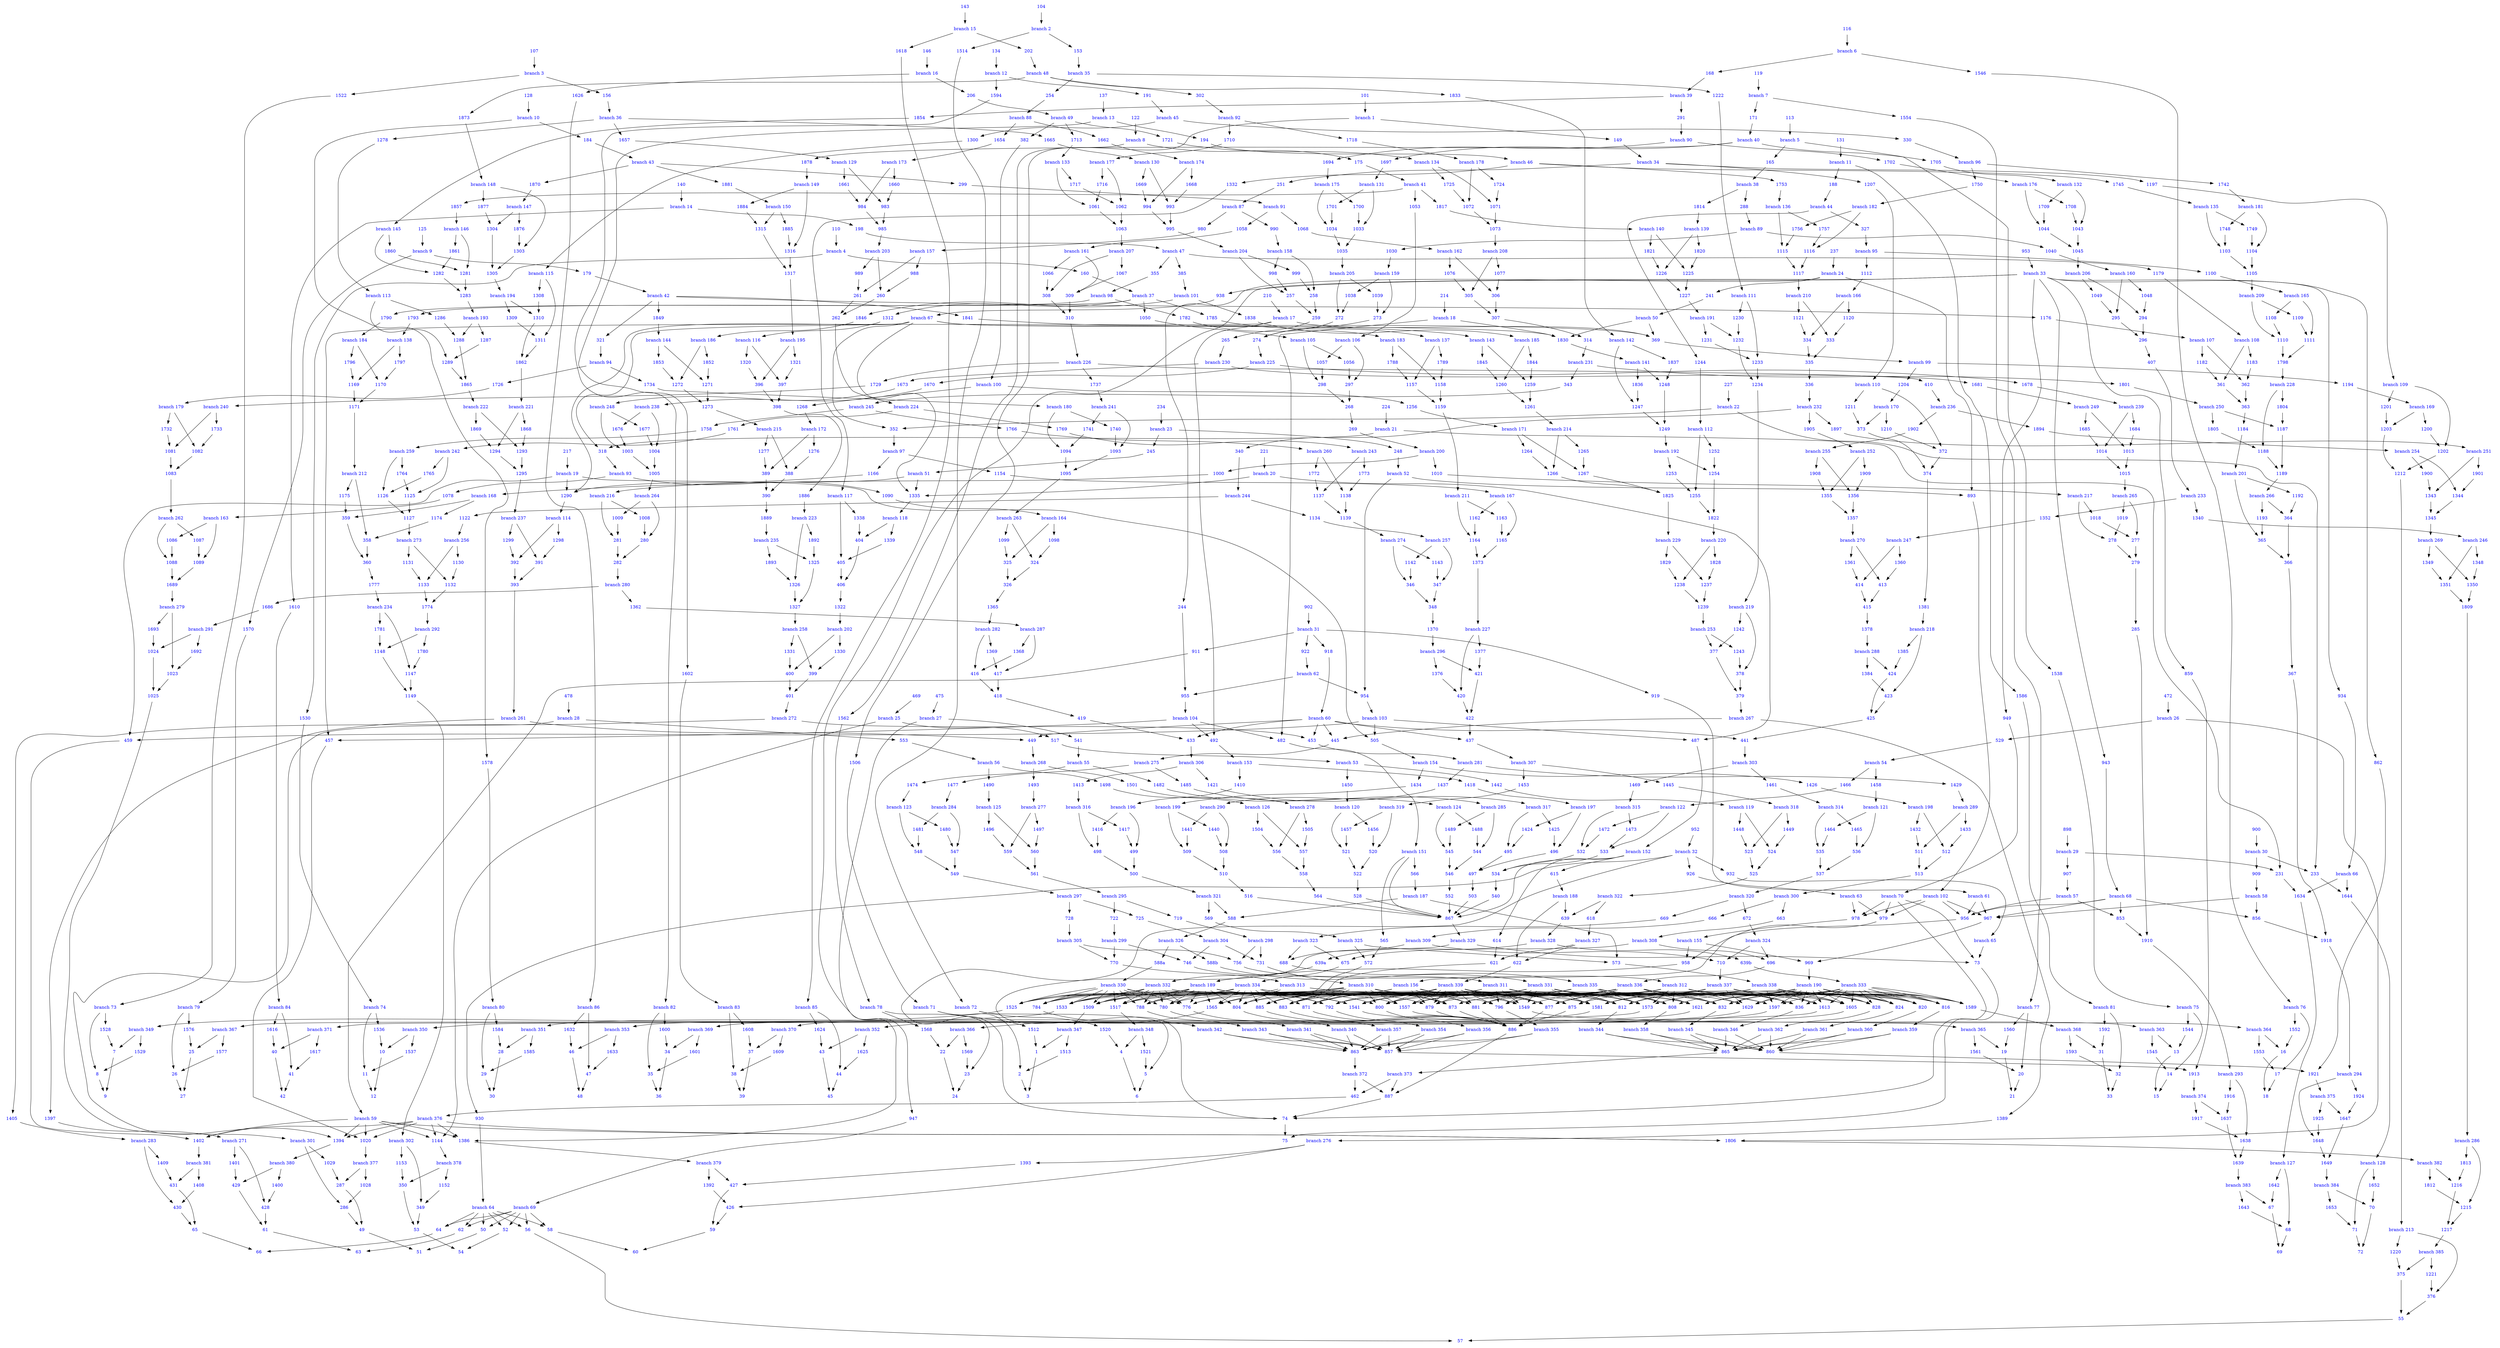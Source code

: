 digraph Netlist { 
"492" [image="NAND.gif" color="white" fontcolor = blue];
"1505" [image="NOT.gif" color="white" fontcolor = blue];
"branch 327" [color="white" fontcolor = blue];
"149" [image="NOT.gif" color="white" fontcolor = blue];
"273" [image="NAND.gif" color="white" fontcolor = blue];
"branch 361" [color="white" fontcolor = blue];
"branch 84" [color="white" fontcolor = blue];
"branch 182" [color="white" fontcolor = blue];
"1732" [image="NOT.gif" color="white" fontcolor = blue];
"867" [image="NAND.gif" color="white" fontcolor = blue];
"1589" [image="AND.gif" color="white" fontcolor = blue];
"1357" [image="NAND.gif" color="white" fontcolor = blue];
"125" [color="white" fontcolor = blue];
"49" [image="NAND.gif" color="white" fontcolor = blue];
"396" [image="NAND.gif" color="white" fontcolor = blue];
"15" [image="NAND.gif" color="white" fontcolor = blue];
"1709" [image="NOT.gif" color="white" fontcolor = blue];
"branch 228" [color="white" fontcolor = blue];
"branch 347" [color="white" fontcolor = blue];
"546" [image="NAND.gif" color="white" fontcolor = blue];
"branch 105" [color="white" fontcolor = blue];
"524" [image="NAND.gif" color="white" fontcolor = blue];
"1127" [image="NAND.gif" color="white" fontcolor = blue];
"branch 220" [color="white" fontcolor = blue];
"1772" [image="NOT.gif" color="white" fontcolor = blue];
"227" [color="white" fontcolor = blue];
"1305" [image="NAND.gif" color="white" fontcolor = blue];
"663" [image="NOT.gif" color="white" fontcolor = blue];
"branch 227" [color="white" fontcolor = blue];
"405" [image="NAND.gif" color="white" fontcolor = blue];
"branch 370" [color="white" fontcolor = blue];
"1351" [image="NAND.gif" color="white" fontcolor = blue];
"branch 16" [color="white" fontcolor = blue];
"1861" [image="NOT.gif" color="white" fontcolor = blue];
"3" [image="NAND.gif" color="white" fontcolor = blue];
"1445" [color="white" fontcolor = blue];
"710" [image="AND.gif" color="white" fontcolor = blue];
"1088" [image="NAND.gif" color="white" fontcolor = blue];
"branch 338" [color="white" fontcolor = blue];
"1090" [color="white" fontcolor = blue];
"1642" [image="NOT.gif" color="white" fontcolor = blue];
"1189" [image="NAND.gif" color="white" fontcolor = blue];
"1465" [image="NOT.gif" color="white" fontcolor = blue];
"branch 229" [color="white" fontcolor = blue];
"984" [image="NAND.gif" color="white" fontcolor = blue];
"1925" [image="NOT.gif" color="white" fontcolor = blue];
"branch 340" [color="white" fontcolor = blue];
"116" [color="white" fontcolor = blue];
"branch 225" [color="white" fontcolor = blue];
"branch 209" [color="white" fontcolor = blue];
"1163" [image="NOT.gif" color="white" fontcolor = blue];
"28" [image="NAND.gif" color="white" fontcolor = blue];
"1253" [image="NOT.gif" color="white" fontcolor = blue];
"1557" [image="AND.gif" color="white" fontcolor = blue];
"1545" [image="NOT.gif" color="white" fontcolor = blue];
"983" [image="NAND.gif" color="white" fontcolor = blue];
"branch 306" [color="white" fontcolor = blue];
"1884" [image="NOT.gif" color="white" fontcolor = blue];
"branch 200" [color="white" fontcolor = blue];
"998" [image="NOT.gif" color="white" fontcolor = blue];
"1529" [image="NOT.gif" color="white" fontcolor = blue];
"branch 65" [color="white" fontcolor = blue];
"branch 275" [color="white" fontcolor = blue];
"1062" [image="NAND.gif" color="white" fontcolor = blue];
"1466" [color="white" fontcolor = blue];
"1243" [image="NOT.gif" color="white" fontcolor = blue];
"1117" [image="NAND.gif" color="white" fontcolor = blue];
"1076" [image="NOT.gif" color="white" fontcolor = blue];
"1152" [image="NOT.gif" color="white" fontcolor = blue];
"1701" [image="NOT.gif" color="white" fontcolor = blue];
"1072" [image="NAND.gif" color="white" fontcolor = blue];
"1081" [image="NAND.gif" color="white" fontcolor = blue];
"branch 126" [color="white" fontcolor = blue];
"1175" [image="NOT.gif" color="white" fontcolor = blue];
"472" [color="white" fontcolor = blue];
"1592" [image="NOT.gif" color="white" fontcolor = blue];
"branch 100" [color="white" fontcolor = blue];
"branch 330" [color="white" fontcolor = blue];
"7" [image="NAND.gif" color="white" fontcolor = blue];
"branch 256" [color="white" fontcolor = blue];
"branch 149" [color="white" fontcolor = blue];
"909" [image="NOT.gif" color="white" fontcolor = blue];
"branch 170" [color="white" fontcolor = blue];
"60" [image="AND.gif" color="white" fontcolor = blue];
"1757" [image="NOT.gif" color="white" fontcolor = blue];
"305" [image="NAND.gif" color="white" fontcolor = blue];
"9" [image="NAND.gif" color="white" fontcolor = blue];
"1553" [image="NOT.gif" color="white" fontcolor = blue];
"branch 237" [color="white" fontcolor = blue];
"955" [image="NAND.gif" color="white" fontcolor = blue];
"1025" [image="NAND.gif" color="white" fontcolor = blue];
"branch 205" [color="white" fontcolor = blue];
"621" [image="AND.gif" color="white" fontcolor = blue];
"675" [image="AND.gif" color="white" fontcolor = blue];
"branch 81" [color="white" fontcolor = blue];
"374" [image="NAND.gif" color="white" fontcolor = blue];
"1116" [image="NAND.gif" color="white" fontcolor = blue];
"1109" [image="NOT.gif" color="white" fontcolor = blue];
"857" [image="NAND.gif" color="white" fontcolor = blue];
"branch 155" [color="white" fontcolor = blue];
"272" [image="NAND.gif" color="white" fontcolor = blue];
"1669" [image="NOT.gif" color="white" fontcolor = blue];
"branch 238" [color="white" fontcolor = blue];
"branch 134" [color="white" fontcolor = blue];
"48" [image="NAND.gif" color="white" fontcolor = blue];
"46" [image="NAND.gif" color="white" fontcolor = blue];
"branch 385" [color="white" fontcolor = blue];
"1003" [image="NAND.gif" color="white" fontcolor = blue];
"508" [image="NAND.gif" color="white" fontcolor = blue];
"569" [image="NOT.gif" color="white" fontcolor = blue];
"branch 274" [color="white" fontcolor = blue];
"branch 333" [color="white" fontcolor = blue];
"1440" [image="NOT.gif" color="white" fontcolor = blue];
"branch 304" [color="white" fontcolor = blue];
"875" [image="NAND.gif" color="white" fontcolor = blue];
"1581" [image="AND.gif" color="white" fontcolor = blue];
"262" [image="NAND.gif" color="white" fontcolor = blue];
"1538" [color="white" fontcolor = blue];
"1585" [image="NOT.gif" color="white" fontcolor = blue];
"branch 354" [color="white" fontcolor = blue];
"618" [image="NOT.gif" color="white" fontcolor = blue];
"branch 315" [color="white" fontcolor = blue];
"branch 378" [color="white" fontcolor = blue];
"1227" [image="NAND.gif" color="white" fontcolor = blue];
"298" [image="NAND.gif" color="white" fontcolor = blue];
"816" [image="NAND.gif" color="white" fontcolor = blue];
"1035" [image="NAND.gif" color="white" fontcolor = blue];
"branch 371" [color="white" fontcolor = blue];
"433" [image="NAND.gif" color="white" fontcolor = blue];
"branch 124" [color="white" fontcolor = blue];
"1159" [image="NAND.gif" color="white" fontcolor = blue];
"branch 322" [color="white" fontcolor = blue];
"branch 116" [color="white" fontcolor = blue];
"1184" [image="NOT.gif" color="white" fontcolor = blue];
"334" [image="NAND.gif" color="white" fontcolor = blue];
"413" [image="NAND.gif" color="white" fontcolor = blue];
"1756" [image="NOT.gif" color="white" fontcolor = blue];
"branch 219" [color="white" fontcolor = blue];
"887" [image="AND.gif" color="white" fontcolor = blue];
"1030" [color="white" fontcolor = blue];
"1299" [image="NOT.gif" color="white" fontcolor = blue];
"1721" [color="white" fontcolor = blue];
"510" [image="NAND.gif" color="white" fontcolor = blue];
"457" [image="AND.gif" color="white" fontcolor = blue];
"949" [image="NOT.gif" color="white" fontcolor = blue];
"194" [image="NOT.gif" color="white" fontcolor = blue];
"54" [image="AND.gif" color="white" fontcolor = blue];
"372" [image="NAND.gif" color="white" fontcolor = blue];
"branch 286" [color="white" fontcolor = blue];
"33" [image="NAND.gif" color="white" fontcolor = blue];
"42" [image="NAND.gif" color="white" fontcolor = blue];
"21" [image="NAND.gif" color="white" fontcolor = blue];
"365" [image="NAND.gif" color="white" fontcolor = blue];
"branch 241" [color="white" fontcolor = blue];
"1405" [color="white" fontcolor = blue];
"1822" [image="NAND.gif" color="white" fontcolor = blue];
"branch 376" [color="white" fontcolor = blue];
"469" [color="white" fontcolor = blue];
"728" [color="white" fontcolor = blue];
"1742" [color="white" fontcolor = blue];
"1921" [image="AND.gif" color="white" fontcolor = blue];
"branch 253" [color="white" fontcolor = blue];
"branch 156" [color="white" fontcolor = blue];
"branch 120" [color="white" fontcolor = blue];
"branch 144" [color="white" fontcolor = blue];
"1681" [color="white" fontcolor = blue];
"1909" [image="NOT.gif" color="white" fontcolor = blue];
"415" [image="NAND.gif" color="white" fontcolor = blue];
"1624" [image="NOT.gif" color="white" fontcolor = blue];
"branch 109" [color="white" fontcolor = blue];
"29" [image="NAND.gif" color="white" fontcolor = blue];
"1692" [image="NOT.gif" color="white" fontcolor = blue];
"1276" [image="NOT.gif" color="white" fontcolor = blue];
"1203" [image="NAND.gif" color="white" fontcolor = blue];
"branch 172" [color="white" fontcolor = blue];
"478" [color="white" fontcolor = blue];
"37" [image="NAND.gif" color="white" fontcolor = blue];
"770" [image="AND.gif" color="white" fontcolor = blue];
"639b" [color="white" fontcolor = blue];
"1678" [color="white" fontcolor = blue];
"1368" [image="NOT.gif" color="white" fontcolor = blue];
"branch 68" [color="white" fontcolor = blue];
"268" [image="NAND.gif" color="white" fontcolor = blue];
"1668" [image="NOT.gif" color="white" fontcolor = blue];
"branch 152" [color="white" fontcolor = blue];
"898" [color="white" fontcolor = blue];
"296" [image="NAND.gif" color="white" fontcolor = blue];
"1513" [image="NOT.gif" color="white" fontcolor = blue];
"1833" [color="white" fontcolor = blue];
"993" [image="NAND.gif" color="white" fontcolor = blue];
"1569" [image="NOT.gif" color="white" fontcolor = blue];
"1806" [image="AND.gif" color="white" fontcolor = blue];
"879" [image="NAND.gif" color="white" fontcolor = blue];
"1677" [image="NOT.gif" color="white" fontcolor = blue];
"1734" [color="white" fontcolor = blue];
"391" [image="NAND.gif" color="white" fontcolor = blue];
"639a" [color="white" fontcolor = blue];
"1809" [image="NAND.gif" color="white" fontcolor = blue];
"393" [image="NAND.gif" color="white" fontcolor = blue];
"188" [image="NOT.gif" color="white" fontcolor = blue];
"302" [color="white" fontcolor = blue];
"1226" [image="NAND.gif" color="white" fontcolor = blue];
"branch 23" [color="white" fontcolor = blue];
"branch 181" [color="white" fontcolor = blue];
"107" [color="white" fontcolor = blue];
"1249" [image="NAND.gif" color="white" fontcolor = blue];
"73" [image="AND.gif" color="white" fontcolor = blue];
"1019" [image="NOT.gif" color="white" fontcolor = blue];
"1560" [image="NOT.gif" color="white" fontcolor = blue];
"1885" [image="NOT.gif" color="white" fontcolor = blue];
"1652" [image="NOT.gif" color="white" fontcolor = blue];
"branch 108" [color="white" fontcolor = blue];
"1244" [color="white" fontcolor = blue];
"1144" [image="AND.gif" color="white" fontcolor = blue];
"934" [color="white" fontcolor = blue];
"2" [image="NAND.gif" color="white" fontcolor = blue];
"1905" [color="white" fontcolor = blue];
"401" [image="NAND.gif" color="white" fontcolor = blue];
"308" [image="NAND.gif" color="white" fontcolor = blue];
"1310" [image="NAND.gif" color="white" fontcolor = blue];
"branch 230" [color="white" fontcolor = blue];
"1514" [color="white" fontcolor = blue];
"1179" [color="white" fontcolor = blue];
"248" [color="white" fontcolor = blue];
"branch 244" [color="white" fontcolor = blue];
"1616" [image="NOT.gif" color="white" fontcolor = blue];
"branch 38" [color="white" fontcolor = blue];
"352" [image="AND.gif" color="white" fontcolor = blue];
"1726" [color="white" fontcolor = blue];
"branch 317" [color="white" fontcolor = blue];
"1877" [image="NOT.gif" color="white" fontcolor = blue];
"branch 259" [color="white" fontcolor = blue];
"branch 125" [color="white" fontcolor = blue];
"258" [image="NAND.gif" color="white" fontcolor = blue];
"184" [image="NOT.gif" color="white" fontcolor = blue];
"69" [image="NAND.gif" color="white" fontcolor = blue];
"722" [color="white" fontcolor = blue];
"1849" [color="white" fontcolor = blue];
"295" [image="NAND.gif" color="white" fontcolor = blue];
"1708" [image="NOT.gif" color="white" fontcolor = blue];
"1432" [image="NOT.gif" color="white" fontcolor = blue];
"1830" [image="AND.gif" color="white" fontcolor = blue];
"261" [image="NAND.gif" color="white" fontcolor = blue];
"930" [image="NOT.gif" color="white" fontcolor = blue];
"1593" [image="NOT.gif" color="white" fontcolor = blue];
"branch 158" [color="white" fontcolor = blue];
"1489" [image="NOT.gif" color="white" fontcolor = blue];
"1764" [image="NOT.gif" color="white" fontcolor = blue];
"379" [image="NAND.gif" color="white" fontcolor = blue];
"branch 157" [color="white" fontcolor = blue];
"1528" [image="NOT.gif" color="white" fontcolor = blue];
"branch 57" [color="white" fontcolor = blue];
"branch 169" [color="white" fontcolor = blue];
"branch 153" [color="white" fontcolor = blue];
"1805" [image="NOT.gif" color="white" fontcolor = blue];
"branch 55" [color="white" fontcolor = blue];
"462" [image="NAND.gif" color="white" fontcolor = blue];
"1793" [color="white" fontcolor = blue];
"1917" [image="NOT.gif" color="white" fontcolor = blue];
"1278" [color="white" fontcolor = blue];
"1608" [image="NOT.gif" color="white" fontcolor = blue];
"1576" [image="NOT.gif" color="white" fontcolor = blue];
"564" [image="NOT.gif" color="white" fontcolor = blue];
"18" [image="NAND.gif" color="white" fontcolor = blue];
"1288" [image="NAND.gif" color="white" fontcolor = blue];
"branch 21" [color="white" fontcolor = blue];
"513" [image="NAND.gif" color="white" fontcolor = blue];
"429" [image="NAND.gif" color="white" fontcolor = blue];
"430" [image="NAND.gif" color="white" fontcolor = blue];
"419" [image="NOT.gif" color="white" fontcolor = blue];
"1749" [image="NOT.gif" color="white" fontcolor = blue];
"74" [image="AND.gif" color="white" fontcolor = blue];
"1758" [color="white" fontcolor = blue];
"1335" [image="AND.gif" color="white" fontcolor = blue];
"475" [color="white" fontcolor = blue];
"55" [image="NAND.gif" color="white" fontcolor = blue];
"branch 77" [color="white" fontcolor = blue];
"1481" [image="NOT.gif" color="white" fontcolor = blue];
"branch 289" [color="white" fontcolor = blue];
"branch 281" [color="white" fontcolor = blue];
"branch 154" [color="white" fontcolor = blue];
"1565" [image="AND.gif" color="white" fontcolor = blue];
"1716" [image="NOT.gif" color="white" fontcolor = blue];
"branch 98" [color="white" fontcolor = blue];
"1386" [image="AND.gif" color="white" fontcolor = blue];
"420" [image="NAND.gif" color="white" fontcolor = blue];
"269" [image="NOT.gif" color="white" fontcolor = blue];
"418" [image="NAND.gif" color="white" fontcolor = blue];
"828" [image="NAND.gif" color="white" fontcolor = blue];
"1425" [image="NOT.gif" color="white" fontcolor = blue];
"441" [image="NAND.gif" color="white" fontcolor = blue];
"1254" [image="NAND.gif" color="white" fontcolor = blue];
"1433" [image="NOT.gif" color="white" fontcolor = blue];
"1562" [color="white" fontcolor = blue];
"1881" [color="white" fontcolor = blue];
"1373" [image="NAND.gif" color="white" fontcolor = blue];
"branch 285" [color="white" fontcolor = blue];
"branch 197" [color="white" fontcolor = blue];
"1138" [image="NAND.gif" color="white" fontcolor = blue];
"branch 316" [color="white" fontcolor = blue];
"911" [color="white" fontcolor = blue];
"1837" [image="NOT.gif" color="white" fontcolor = blue];
"66" [image="AND.gif" color="white" fontcolor = blue];
"branch 61" [color="white" fontcolor = blue];
"1521" [image="NOT.gif" color="white" fontcolor = blue];
"327" [color="white" fontcolor = blue];
"1878" [color="white" fontcolor = blue];
"1044" [image="NAND.gif" color="white" fontcolor = blue];
"1082" [image="NAND.gif" color="white" fontcolor = blue];
"branch 5" [color="white" fontcolor = blue];
"11" [image="NAND.gif" color="white" fontcolor = blue];
"278" [image="NAND.gif" color="white" fontcolor = blue];
"367" [image="NOT.gif" color="white" fontcolor = blue];
"1125" [image="NAND.gif" color="white" fontcolor = blue];
"branch 186" [color="white" fontcolor = blue];
"72" [image="NAND.gif" color="white" fontcolor = blue];
"branch 72" [color="white" fontcolor = blue];
"branch 103" [color="white" fontcolor = blue];
"1049" [image="NOT.gif" color="white" fontcolor = blue];
"856" [image="NAND.gif" color="white" fontcolor = blue];
"branch 207" [color="white" fontcolor = blue];
"branch 211" [color="white" fontcolor = blue];
"1071" [image="NAND.gif" color="white" fontcolor = blue];
"1158" [image="NAND.gif" color="white" fontcolor = blue];
"branch 318" [color="white" fontcolor = blue];
"560" [image="NAND.gif" color="white" fontcolor = blue];
"branch 264" [color="white" fontcolor = blue];
"1836" [image="NOT.gif" color="white" fontcolor = blue];
"1461" [color="white" fontcolor = blue];
"588b" [color="white" fontcolor = blue];
"280" [image="NAND.gif" color="white" fontcolor = blue];
"1273" [image="NAND.gif" color="white" fontcolor = blue];
"branch 37" [color="white" fontcolor = blue];
"922" [image="NOT.gif" color="white" fontcolor = blue];
"14" [image="NAND.gif" color="white" fontcolor = blue];
"branch 9" [color="white" fontcolor = blue];
"350" [image="NAND.gif" color="white" fontcolor = blue];
"branch 288" [color="white" fontcolor = blue];
"1005" [image="NAND.gif" color="white" fontcolor = blue];
"1409" [image="NOT.gif" color="white" fontcolor = blue];
"branch 32" [color="white" fontcolor = blue];
"branch 184" [color="white" fontcolor = blue];
"1597" [image="AND.gif" color="white" fontcolor = blue];
"1916" [image="NOT.gif" color="white" fontcolor = blue];
"43" [image="NAND.gif" color="white" fontcolor = blue];
"branch 323" [color="white" fontcolor = blue];
"branch 39" [color="white" fontcolor = blue];
"1718" [color="white" fontcolor = blue];
"branch 251" [color="white" fontcolor = blue];
"1344" [image="NAND.gif" color="white" fontcolor = blue];
"437" [image="NAND.gif" color="white" fontcolor = blue];
"1120" [image="NOT.gif" color="white" fontcolor = blue];
"1264" [image="NOT.gif" color="white" fontcolor = blue];
"branch 176" [color="white" fontcolor = blue];
"1737" [color="white" fontcolor = blue];
"1796" [image="NOT.gif" color="white" fontcolor = blue];
"512" [image="NAND.gif" color="white" fontcolor = blue];
"branch 15" [color="white" fontcolor = blue];
"6" [image="NAND.gif" color="white" fontcolor = blue];
"1343" [image="NAND.gif" color="white" fontcolor = blue];
"68" [image="NAND.gif" color="white" fontcolor = blue];
"122" [color="white" fontcolor = blue];
"537" [image="NAND.gif" color="white" fontcolor = blue];
"104" [color="white" fontcolor = blue];
"1239" [image="NAND.gif" color="white" fontcolor = blue];
"836" [image="NAND.gif" color="white" fontcolor = blue];
"1600" [image="NOT.gif" color="white" fontcolor = blue];
"1103" [image="NAND.gif" color="white" fontcolor = blue];
"1844" [image="NOT.gif" color="white" fontcolor = blue];
"branch 4" [color="white" fontcolor = blue];
"406" [image="NAND.gif" color="white" fontcolor = blue];
"1876" [image="NOT.gif" color="white" fontcolor = blue];
"1733" [image="NOT.gif" color="white" fontcolor = blue];
"1648" [image="NAND.gif" color="white" fontcolor = blue];
"branch 133" [color="white" fontcolor = blue];
"1234" [image="NAND.gif" color="white" fontcolor = blue];
"branch 358" [color="white" fontcolor = blue];
"branch 280" [color="white" fontcolor = blue];
"1182" [image="NOT.gif" color="white" fontcolor = blue];
"branch 62" [color="white" fontcolor = blue];
"branch 356" [color="white" fontcolor = blue];
"1008" [image="NOT.gif" color="white" fontcolor = blue];
"832" [image="NAND.gif" color="white" fontcolor = blue];
"614" [image="NOT.gif" color="white" fontcolor = blue];
"branch 107" [color="white" fontcolor = blue];
"branch 139" [color="white" fontcolor = blue];
"1149" [image="NAND.gif" color="white" fontcolor = blue];
"529" [image="NOT.gif" color="white" fontcolor = blue];
"1325" [image="NAND.gif" color="white" fontcolor = blue];
"35" [image="NAND.gif" color="white" fontcolor = blue];
"branch 82" [color="white" fontcolor = blue];
"branch 269" [color="white" fontcolor = blue];
"326" [image="NAND.gif" color="white" fontcolor = blue];
"1256" [color="white" fontcolor = blue];
"branch 171" [color="white" fontcolor = blue];
"branch 210" [color="white" fontcolor = blue];
"51" [image="AND.gif" color="white" fontcolor = blue];
"1902" [color="white" fontcolor = blue];
"branch 208" [color="white" fontcolor = blue];
"146" [color="white" fontcolor = blue];
"1724" [image="NOT.gif" color="white" fontcolor = blue];
"995" [image="NAND.gif" color="white" fontcolor = blue];
"423" [image="NAND.gif" color="white" fontcolor = blue];
"1211" [image="NOT.gif" color="white" fontcolor = blue];
"branch 260" [color="white" fontcolor = blue];
"871" [image="NAND.gif" color="white" fontcolor = blue];
"333" [image="NAND.gif" color="white" fontcolor = blue];
"1618" [color="white" fontcolor = blue];
"branch 66" [color="white" fontcolor = blue];
"branch 179" [color="white" fontcolor = blue];
"359" [image="NAND.gif" color="white" fontcolor = blue];
"140" [color="white" fontcolor = blue];
"branch 60" [color="white" fontcolor = blue];
"1530" [color="white" fontcolor = blue];
"1857" [color="white" fontcolor = blue];
"1394" [image="AND.gif" color="white" fontcolor = blue];
"40" [image="NAND.gif" color="white" fontcolor = blue];
"branch 348" [color="white" fontcolor = blue];
"346" [image="NAND.gif" color="white" fontcolor = blue];
"1192" [image="NOT.gif" color="white" fontcolor = blue];
"branch 8" [color="white" fontcolor = blue];
"893" [image="NAND.gif" color="white" fontcolor = blue];
"1552" [image="NOT.gif" color="white" fontcolor = blue];
"335" [image="NAND.gif" color="white" fontcolor = blue];
"branch 85" [color="white" fontcolor = blue];
"988" [image="NOT.gif" color="white" fontcolor = blue];
"1385" [image="NOT.gif" color="white" fontcolor = blue];
"branch 235" [color="white" fontcolor = blue];
"31" [image="NAND.gif" color="white" fontcolor = blue];
"1010" [color="white" fontcolor = blue];
"1653" [image="NOT.gif" color="white" fontcolor = blue];
"534" [image="NAND.gif" color="white" fontcolor = blue];
"1817" [color="white" fontcolor = blue];
"1434" [color="white" fontcolor = blue];
"1613" [image="AND.gif" color="white" fontcolor = blue];
"branch 372" [color="white" fontcolor = blue];
"branch 161" [color="white" fontcolor = blue];
"branch 121" [color="white" fontcolor = blue];
"1381" [image="NOT.gif" color="white" fontcolor = blue];
"540" [image="NOT.gif" color="white" fontcolor = blue];
"1474" [color="white" fontcolor = blue];
"792" [image="NAND.gif" color="white" fontcolor = blue];
"1488" [image="NOT.gif" color="white" fontcolor = blue];
"1924" [image="NOT.gif" color="white" fontcolor = blue];
"1694" [color="white" fontcolor = blue];
"558" [image="NAND.gif" color="white" fontcolor = blue];
"1132" [image="NAND.gif" color="white" fontcolor = blue];
"1133" [image="NAND.gif" color="white" fontcolor = blue];
"25" [image="NAND.gif" color="white" fontcolor = blue];
"branch 379" [color="white" fontcolor = blue];
"873" [image="NAND.gif" color="white" fontcolor = blue];
"340" [color="white" fontcolor = blue];
"1110" [image="NAND.gif" color="white" fontcolor = blue];
"10" [image="NAND.gif" color="white" fontcolor = blue];
"1312" [color="white" fontcolor = blue];
"1293" [image="NAND.gif" color="white" fontcolor = blue];
"branch 284" [color="white" fontcolor = blue];
"985" [image="NAND.gif" color="white" fontcolor = blue];
"1504" [image="NOT.gif" color="white" fontcolor = blue];
"branch 297" [color="white" fontcolor = blue];
"314" [image="NOT.gif" color="white" fontcolor = blue];
"1537" [image="NOT.gif" color="white" fontcolor = blue];
"branch 143" [color="white" fontcolor = blue];
"1661" [image="NOT.gif" color="white" fontcolor = blue];
"branch 234" [color="white" fontcolor = blue];
"1845" [image="NOT.gif" color="white" fontcolor = blue];
"860" [image="NAND.gif" color="white" fontcolor = blue];
"1087" [image="NOT.gif" color="white" fontcolor = blue];
"branch 233" [color="white" fontcolor = blue];
"926" [color="white" fontcolor = blue];
"521" [image="NAND.gif" color="white" fontcolor = blue];
"1693" [image="NOT.gif" color="white" fontcolor = blue];
"1073" [image="NAND.gif" color="white" fontcolor = blue];
"1450" [color="white" fontcolor = blue];
"branch 352" [color="white" fontcolor = blue];
"1058" [color="white" fontcolor = blue];
"branch 189" [color="white" fontcolor = blue];
"1629" [image="AND.gif" color="white" fontcolor = blue];
"541" [image="NOT.gif" color="white" fontcolor = blue];
"52" [image="NAND.gif" color="white" fontcolor = blue];
"branch 79" [color="white" fontcolor = blue];
"branch 362" [color="white" fontcolor = blue];
"branch 150" [color="white" fontcolor = blue];
"1657" [color="white" fontcolor = blue];
"branch 13" [color="white" fontcolor = blue];
"branch 257" [color="white" fontcolor = blue];
"branch 113" [color="white" fontcolor = blue];
"336" [image="NOT.gif" color="white" fontcolor = blue];
"1812" [image="NOT.gif" color="white" fontcolor = blue];
"branch 117" [color="white" fontcolor = blue];
"1361" [image="NOT.gif" color="white" fontcolor = blue];
"1056" [image="NOT.gif" color="white" fontcolor = blue];
"523" [image="NAND.gif" color="white" fontcolor = blue];
"1099" [image="NOT.gif" color="white" fontcolor = blue];
"425" [image="NAND.gif" color="white" fontcolor = blue];
"1821" [image="NOT.gif" color="white" fontcolor = blue];
"556" [image="NAND.gif" color="white" fontcolor = blue];
"953" [color="white" fontcolor = blue];
"67" [image="NAND.gif" color="white" fontcolor = blue];
"1164" [image="NAND.gif" color="white" fontcolor = blue];
"branch 112" [color="white" fontcolor = blue];
"390" [image="NAND.gif" color="white" fontcolor = blue];
"1536" [image="NOT.gif" color="white" fontcolor = blue];
"branch 11" [color="white" fontcolor = blue];
"800" [image="NAND.gif" color="white" fontcolor = blue];
"666" [color="white" fontcolor = blue];
"branch 136" [color="white" fontcolor = blue];
"1893" [image="NOT.gif" color="white" fontcolor = blue];
"1469" [color="white" fontcolor = blue];
"1453" [color="white" fontcolor = blue];
"1741" [image="NOT.gif" color="white" fontcolor = blue];
"branch 96" [color="white" fontcolor = blue];
"259" [image="NAND.gif" color="white" fontcolor = blue];
"1418" [color="white" fontcolor = blue];
"725" [image="NOT.gif" color="white" fontcolor = blue];
"1322" [image="NOT.gif" color="white" fontcolor = blue];
"1533" [image="AND.gif" color="white" fontcolor = blue];
"branch 7" [color="white" fontcolor = blue];
"1437" [color="white" fontcolor = blue];
"1171" [image="NAND.gif" color="white" fontcolor = blue];
"branch 359" [color="white" fontcolor = blue];
"1456" [image="NOT.gif" color="white" fontcolor = blue];
"branch 294" [color="white" fontcolor = blue];
"1686" [color="white" fontcolor = blue];
"34" [image="NAND.gif" color="white" fontcolor = blue];
"1774" [image="NAND.gif" color="white" fontcolor = blue];
"1717" [image="NOT.gif" color="white" fontcolor = blue];
"355" [color="white" fontcolor = blue];
"1157" [image="NAND.gif" color="white" fontcolor = blue];
"branch 267" [color="white" fontcolor = blue];
"1122" [color="white" fontcolor = blue];
"1230" [image="NOT.gif" color="white" fontcolor = blue];
"1886" [image="NOT.gif" color="white" fontcolor = blue];
"1020" [image="AND.gif" color="white" fontcolor = blue];
"1187" [image="NAND.gif" color="white" fontcolor = blue];
"1332" [color="white" fontcolor = blue];
"63" [image="AND.gif" color="white" fontcolor = blue];
"1397" [color="white" fontcolor = blue];
"1480" [image="NOT.gif" color="white" fontcolor = blue];
"branch 363" [color="white" fontcolor = blue];
"756" [image="AND.gif" color="white" fontcolor = blue];
"39" [image="NAND.gif" color="white" fontcolor = blue];
"branch 255" [color="white" fontcolor = blue];
"1" [image="NAND.gif" color="white" fontcolor = blue];
"179" [image="NOT.gif" color="white" fontcolor = blue];
"1549" [image="AND.gif" color="white" fontcolor = blue];
"1644" [image="AND.gif" color="white" fontcolor = blue];
"branch 167" [color="white" fontcolor = blue];
"416" [image="NAND.gif" color="white" fontcolor = blue];
"445" [image="NAND.gif" color="white" fontcolor = blue];
"279" [image="NAND.gif" color="white" fontcolor = blue];
"1197" [color="white" fontcolor = blue];
"1670" [color="white" fontcolor = blue];
"1247" [image="NAND.gif" color="white" fontcolor = blue];
"1638" [image="NAND.gif" color="white" fontcolor = blue];
"1625" [image="NOT.gif" color="white" fontcolor = blue];
"482" [image="NAND.gif" color="white" fontcolor = blue];
"1662" [color="white" fontcolor = blue];
"233" [image="NAND.gif" color="white" fontcolor = blue];
"branch 252" [color="white" fontcolor = blue];
"branch 190" [color="white" fontcolor = blue];
"branch 312" [color="white" fontcolor = blue];
"58" [image="NAND.gif" color="white" fontcolor = blue];
"1267" [image="NAND.gif" color="white" fontcolor = blue];
"348" [image="NAND.gif" color="white" fontcolor = blue];
"1331" [image="NOT.gif" color="white" fontcolor = blue];
"1086" [image="NOT.gif" color="white" fontcolor = blue];
"branch 175" [color="white" fontcolor = blue];
"53" [image="NAND.gif" color="white" fontcolor = blue];
"956" [image="NAND.gif" color="white" fontcolor = blue];
"59" [image="NAND.gif" color="white" fontcolor = blue];
"1308" [image="NOT.gif" color="white" fontcolor = blue];
"622" [image="AND.gif" color="white" fontcolor = blue];
"1892" [image="NOT.gif" color="white" fontcolor = blue];
"branch 242" [color="white" fontcolor = blue];
"234" [color="white" fontcolor = blue];
"291" [color="white" fontcolor = blue];
"1376" [image="NOT.gif" color="white" fontcolor = blue];
"branch 268" [color="white" fontcolor = blue];
"1355" [image="NAND.gif" color="white" fontcolor = blue];
"1033" [image="NAND.gif" color="white" fontcolor = blue];
"533" [image="NAND.gif" color="white" fontcolor = blue];
"1311" [image="NAND.gif" color="white" fontcolor = blue];
"1621" [image="AND.gif" color="white" fontcolor = blue];
"241" [image="NOT.gif" color="white" fontcolor = blue];
"branch 380" [color="white" fontcolor = blue];
"1421" [color="white" fontcolor = blue];
"1654" [color="white" fontcolor = blue];
"453" [image="NAND.gif" color="white" fontcolor = blue];
"1321" [image="NOT.gif" color="white" fontcolor = blue];
"288" [color="white" fontcolor = blue];
"1765" [image="NOT.gif" color="white" fontcolor = blue];
"547" [image="NAND.gif" color="white" fontcolor = blue];
"1350" [image="NAND.gif" color="white" fontcolor = blue];
"1908" [image="NOT.gif" color="white" fontcolor = blue];
"198" [image="NOT.gif" color="white" fontcolor = blue];
"1913" [image="AND.gif" color="white" fontcolor = blue];
"509" [image="NAND.gif" color="white" fontcolor = blue];
"1043" [image="NAND.gif" color="white" fontcolor = blue];
"254" [color="white" fontcolor = blue];
"1362" [color="white" fontcolor = blue];
"1289" [image="NAND.gif" color="white" fontcolor = blue];
"branch 247" [color="white" fontcolor = blue];
"1131" [image="NOT.gif" color="white" fontcolor = blue];
"863" [image="AND.gif" color="white" fontcolor = blue];
"branch 272" [color="white" fontcolor = blue];
"260" [image="NAND.gif" color="white" fontcolor = blue];
"1897" [color="white" fontcolor = blue];
"281" [image="NAND.gif" color="white" fontcolor = blue];
"5" [image="NAND.gif" color="white" fontcolor = blue];
"214" [color="white" fontcolor = blue];
"1384" [image="NOT.gif" color="white" fontcolor = blue];
"branch 168" [color="white" fontcolor = blue];
"branch 140" [color="white" fontcolor = blue];
"1609" [image="NOT.gif" color="white" fontcolor = blue];
"branch 375" [color="white" fontcolor = blue];
"branch 191" [color="white" fontcolor = blue];
"1242" [image="NOT.gif" color="white" fontcolor = blue];
"branch 239" [color="white" fontcolor = blue];
"1377" [image="NOT.gif" color="white" fontcolor = blue];
"41" [image="NAND.gif" color="white" fontcolor = blue];
"1725" [image="NOT.gif" color="white" fontcolor = blue];
"branch 56" [color="white" fontcolor = blue];
"branch 36" [color="white" fontcolor = blue];
"branch 180" [color="white" fontcolor = blue];
"1410" [color="white" fontcolor = blue];
"32" [image="NAND.gif" color="white" fontcolor = blue];
"297" [image="NAND.gif" color="white" fontcolor = blue];
"375" [image="NAND.gif" color="white" fontcolor = blue];
"572" [image="AND.gif" color="white" fontcolor = blue];
"branch 266" [color="white" fontcolor = blue];
"branch 221" [color="white" fontcolor = blue];
"231" [image="NAND.gif" color="white" fontcolor = blue];
"branch 132" [color="white" fontcolor = blue];
"1520" [image="NOT.gif" color="white" fontcolor = blue];
"1024" [image="NAND.gif" color="white" fontcolor = blue];
"1294" [image="NAND.gif" color="white" fontcolor = blue];
"branch 141" [color="white" fontcolor = blue];
"branch 212" [color="white" fontcolor = blue];
"1424" [image="NOT.gif" color="white" fontcolor = blue];
"1634" [image="AND.gif" color="white" fontcolor = blue];
"branch 43" [color="white" fontcolor = blue];
"376" [image="NAND.gif" color="white" fontcolor = blue];
"1266" [image="NAND.gif" color="white" fontcolor = blue];
"731" [image="AND.gif" color="white" fontcolor = blue];
"1300" [color="white" fontcolor = blue];
"532" [image="NAND.gif" color="white" fontcolor = blue];
"branch 91" [color="white" fontcolor = blue];
"1000" [color="white" fontcolor = blue];
"branch 293" [color="white" fontcolor = blue];
"1748" [image="NOT.gif" color="white" fontcolor = blue];
"1676" [image="NOT.gif" color="white" fontcolor = blue];
"branch 232" [color="white" fontcolor = blue];
"1473" [image="NOT.gif" color="white" fontcolor = blue];
"branch 51" [color="white" fontcolor = blue];
"932" [image="NOT.gif" color="white" fontcolor = blue];
"1050" [color="white" fontcolor = blue];
"330" [color="white" fontcolor = blue];
"1268" [color="white" fontcolor = blue];
"branch 282" [color="white" fontcolor = blue];
"561" [image="NAND.gif" color="white" fontcolor = blue];
"865" [image="AND.gif" color="white" fontcolor = blue];
"20" [image="NAND.gif" color="white" fontcolor = blue];
"branch 305" [color="white" fontcolor = blue];
"780" [image="NAND.gif" color="white" fontcolor = blue];
"branch 273" [color="white" fontcolor = blue];
"1506" [color="white" fontcolor = blue];
"285" [image="NOT.gif" color="white" fontcolor = blue];
"1259" [image="NAND.gif" color="white" fontcolor = blue];
"13" [image="NAND.gif" color="white" fontcolor = blue];
"branch 95" [color="white" fontcolor = blue];
"branch 263" [color="white" fontcolor = blue];
"branch 30" [color="white" fontcolor = blue];
"1142" [image="NOT.gif" color="white" fontcolor = blue];
"branch 313" [color="white" fontcolor = blue];
"1697" [color="white" fontcolor = blue];
"branch 346" [color="white" fontcolor = blue];
"224" [color="white" fontcolor = blue];
"branch 94" [color="white" fontcolor = blue];
"902" [color="white" fontcolor = blue];
"217" [color="white" fontcolor = blue];
"1303" [image="NAND.gif" color="white" fontcolor = blue];
"1522" [color="white" fontcolor = blue];
"branch 101" [color="white" fontcolor = blue];
"1281" [image="NAND.gif" color="white" fontcolor = blue];
"50" [image="NAND.gif" color="white" fontcolor = blue];
"8" [image="NAND.gif" color="white" fontcolor = blue];
"branch 292" [color="white" fontcolor = blue];
"918" [image="NOT.gif" color="white" fontcolor = blue];
"branch 226" [color="white" fontcolor = blue];
"1918" [image="AND.gif" color="white" fontcolor = blue];
"branch 384" [color="white" fontcolor = blue];
"branch 164" [color="white" fontcolor = blue];
"branch 334" [color="white" fontcolor = blue];
"1183" [image="NOT.gif" color="white" fontcolor = blue];
"branch 93" [color="white" fontcolor = blue];
"1040" [color="white" fontcolor = blue];
"343" [color="white" fontcolor = blue];
"branch 42" [color="white" fontcolor = blue];
"branch 314" [color="white" fontcolor = blue];
"1028" [image="NOT.gif" color="white" fontcolor = blue];
"499" [image="NAND.gif" color="white" fontcolor = blue];
"branch 258" [color="white" fontcolor = blue];
"branch 115" [color="white" fontcolor = blue];
"branch 246" [color="white" fontcolor = blue];
"1458" [color="white" fontcolor = blue];
"1345" [image="NAND.gif" color="white" fontcolor = blue];
"branch 78" [color="white" fontcolor = blue];
"1338" [image="NOT.gif" color="white" fontcolor = blue];
"1813" [image="NOT.gif" color="white" fontcolor = blue];
"1265" [image="NOT.gif" color="white" fontcolor = blue];
"1389" [color="white" fontcolor = blue];
"979" [image="AND.gif" color="white" fontcolor = blue];
"branch 87" [color="white" fontcolor = blue];
"943" [color="white" fontcolor = blue];
"branch 162" [color="white" fontcolor = blue];
"branch 145" [color="white" fontcolor = blue];
"branch 137" [color="white" fontcolor = blue];
"1643" [image="NOT.gif" color="white" fontcolor = blue];
"853" [image="NAND.gif" color="white" fontcolor = blue];
"1578" [color="white" fontcolor = blue];
"branch 329" [color="white" fontcolor = blue];
"431" [image="NAND.gif" color="white" fontcolor = blue];
"branch 29" [color="white" fontcolor = blue];
"487" [image="NAND.gif" color="white" fontcolor = blue];
"1326" [image="NAND.gif" color="white" fontcolor = blue];
"branch 368" [color="white" fontcolor = blue];
"branch 308" [color="white" fontcolor = blue];
"branch 47" [color="white" fontcolor = blue];
"branch 165" [color="white" fontcolor = blue];
"1517" [image="AND.gif" color="white" fontcolor = blue];
"branch 276" [color="white" fontcolor = blue];
"1561" [image="NOT.gif" color="white" fontcolor = blue];
"branch 326" [color="white" fontcolor = blue];
"branch 104" [color="white" fontcolor = blue];
"1233" [image="NAND.gif" color="white" fontcolor = blue];
"branch 118" [color="white" fontcolor = blue];
"1089" [image="NAND.gif" color="white" fontcolor = blue];
"999" [image="NOT.gif" color="white" fontcolor = blue];
"545" [image="NAND.gif" color="white" fontcolor = blue];
"1130" [image="NOT.gif" color="white" fontcolor = blue];
"1700" [image="NOT.gif" color="white" fontcolor = blue];
"branch 295" [color="white" fontcolor = blue];
"branch 195" [color="white" fontcolor = blue];
"422" [image="NAND.gif" color="white" fontcolor = blue];
"1777" [image="NOT.gif" color="white" fontcolor = blue];
"branch 366" [color="white" fontcolor = blue];
"1617" [image="NOT.gif" color="white" fontcolor = blue];
"branch 46" [color="white" fontcolor = blue];
"1472" [image="NOT.gif" color="white" fontcolor = blue];
"1207" [color="white" fontcolor = blue];
"1400" [image="NOT.gif" color="white" fontcolor = blue];
"400" [image="NAND.gif" color="white" fontcolor = blue];
"1023" [image="NAND.gif" color="white" fontcolor = blue];
"824" [image="NAND.gif" color="white" fontcolor = blue];
"363" [image="NAND.gif" color="white" fontcolor = blue];
"1554" [color="white" fontcolor = blue];
"branch 243" [color="white" fontcolor = blue];
"1854" [color="white" fontcolor = blue];
"522" [image="NAND.gif" color="white" fontcolor = blue];
"1148" [image="NAND.gif" color="white" fontcolor = blue];
"1261" [image="NAND.gif" color="white" fontcolor = blue];
"1868" [image="NOT.gif" color="white" fontcolor = blue];
"1365" [image="NOT.gif" color="white" fontcolor = blue];
"1283" [image="NAND.gif" color="white" fontcolor = blue];
"branch 160" [color="white" fontcolor = blue];
"397" [image="NAND.gif" color="white" fontcolor = blue];
"branch 110" [color="white" fontcolor = blue];
"branch 199" [color="white" fontcolor = blue];
"1105" [image="NAND.gif" color="white" fontcolor = blue];
"1360" [image="NOT.gif" color="white" fontcolor = blue];
"1216" [image="NAND.gif" color="white" fontcolor = blue];
"1673" [color="white" fontcolor = blue];
"237" [color="white" fontcolor = blue];
"615" [color="white" fontcolor = blue];
"23" [image="NAND.gif" color="white" fontcolor = blue];
"1766" [color="white" fontcolor = blue];
"branch 216" [color="white" fontcolor = blue];
"branch 270" [color="white" fontcolor = blue];
"1870" [color="white" fontcolor = blue];
"1745" [color="white" fontcolor = blue];
"branch 261" [color="white" fontcolor = blue];
"1277" [image="NOT.gif" color="white" fontcolor = blue];
"branch 193" [color="white" fontcolor = blue];
"1605" [image="AND.gif" color="white" fontcolor = blue];
"202" [image="NOT.gif" color="white" fontcolor = blue];
"branch 369" [color="white" fontcolor = blue];
"1429" [color="white" fontcolor = blue];
"414" [image="NAND.gif" color="white" fontcolor = blue];
"1237" [image="NAND.gif" color="white" fontcolor = blue];
"362" [image="NAND.gif" color="white" fontcolor = blue];
"1369" [image="NOT.gif" color="white" fontcolor = blue];
"277" [image="NAND.gif" color="white" fontcolor = blue];
"1782" [color="white" fontcolor = blue];
"44" [image="NAND.gif" color="white" fontcolor = blue];
"branch 341" [color="white" fontcolor = blue];
"175" [image="NOT.gif" color="white" fontcolor = blue];
"1750" [color="white" fontcolor = blue];
"1584" [image="NOT.gif" color="white" fontcolor = blue];
"1095" [image="NAND.gif" color="white" fontcolor = blue];
"1788" [image="NOT.gif" color="white" fontcolor = blue];
"branch 177" [color="white" fontcolor = blue];
"265" [image="NOT.gif" color="white" fontcolor = blue];
"517" [image="NOT.gif" color="white" fontcolor = blue];
"1286" [image="NOT.gif" color="white" fontcolor = blue];
"588a" [color="white" fontcolor = blue];
"1298" [image="NOT.gif" color="white" fontcolor = blue];
"1586" [color="white" fontcolor = blue];
"119" [color="white" fontcolor = blue];
"1713" [color="white" fontcolor = blue];
"544" [image="NAND.gif" color="white" fontcolor = blue];
"566" [color="white" fontcolor = blue];
"325" [image="NAND.gif" color="white" fontcolor = blue];
"branch 17" [color="white" fontcolor = blue];
"548" [image="NAND.gif" color="white" fontcolor = blue];
"310" [image="NAND.gif" color="white" fontcolor = blue];
"1221" [image="NOT.gif" color="white" fontcolor = blue];
"branch 309" [color="white" fontcolor = blue];
"branch 360" [color="white" fontcolor = blue];
"990" [color="white" fontcolor = blue];
"324" [image="NAND.gif" color="white" fontcolor = blue];
"branch 71" [color="white" fontcolor = blue];
"565" [image="NOT.gif" color="white" fontcolor = blue];
"branch 41" [color="white" fontcolor = blue];
"branch 278" [color="white" fontcolor = blue];
"1482" [color="white" fontcolor = blue];
"1509" [image="AND.gif" color="white" fontcolor = blue];
"1546" [color="white" fontcolor = blue];
"branch 174" [color="white" fontcolor = blue];
"branch 122" [color="white" fontcolor = blue];
"1139" [image="NAND.gif" color="white" fontcolor = blue];
"branch 44" [color="white" fontcolor = blue];
"branch 25" [color="white" fontcolor = blue];
"branch 178" [color="white" fontcolor = blue];
"1801" [color="white" fontcolor = blue];
"1401" [image="NOT.gif" color="white" fontcolor = blue];
"branch 151" [color="white" fontcolor = blue];
"1290" [image="AND.gif" color="white" fontcolor = blue];
"branch 215" [color="white" fontcolor = blue];
"branch 194" [color="white" fontcolor = blue];
"1862" [image="NAND.gif" color="white" fontcolor = blue];
"1166" [color="white" fontcolor = blue];
"881" [image="NAND.gif" color="white" fontcolor = blue];
"1231" [image="NOT.gif" color="white" fontcolor = blue];
"496" [image="NAND.gif" color="white" fontcolor = blue];
"1222" [color="white" fontcolor = blue];
"1602" [color="white" fontcolor = blue];
"1115" [image="NAND.gif" color="white" fontcolor = blue];
"410" [color="white" fontcolor = blue];
"branch 364" [color="white" fontcolor = blue];
"1165" [image="NAND.gif" color="white" fontcolor = blue];
"branch 202" [color="white" fontcolor = blue];
"branch 163" [color="white" fontcolor = blue];
"branch 147" [color="white" fontcolor = blue];
"426" [image="NAND.gif" color="white" fontcolor = blue];
"1639" [image="NAND.gif" color="white" fontcolor = blue];
"branch 10" [color="white" fontcolor = blue];
"4" [image="NAND.gif" color="white" fontcolor = blue];
"branch 131" [color="white" fontcolor = blue];
"1773" [image="NOT.gif" color="white" fontcolor = blue];
"branch 335" [color="white" fontcolor = blue];
"358" [image="NAND.gif" color="white" fontcolor = blue];
"287" [image="NAND.gif" color="white" fontcolor = blue];
"branch 128" [color="white" fontcolor = blue];
"559" [image="NAND.gif" color="white" fontcolor = blue];
"360" [image="NAND.gif" color="white" fontcolor = blue];
"branch 214" [color="white" fontcolor = blue];
"919" [color="white" fontcolor = blue];
"branch 367" [color="white" fontcolor = blue];
"branch 337" [color="white" fontcolor = blue];
"101" [color="white" fontcolor = blue];
"1852" [image="NOT.gif" color="white" fontcolor = blue];
"branch 73" [color="white" fontcolor = blue];
"branch 328" [color="white" fontcolor = blue];
"1392" [image="NOT.gif" color="white" fontcolor = blue];
"1402" [image="AND.gif" color="white" fontcolor = blue];
"branch 301" [color="white" fontcolor = blue];
"557" [image="NAND.gif" color="white" fontcolor = blue];
"153" [image="NOT.gif" color="white" fontcolor = blue];
"branch 206" [color="white" fontcolor = blue];
"1045" [image="NAND.gif" color="white" fontcolor = blue];
"1066" [image="NOT.gif" color="white" fontcolor = blue];
"branch 279" [color="white" fontcolor = blue];
"branch 351" [color="white" fontcolor = blue];
"900" [color="white" fontcolor = blue];
"1573" [image="AND.gif" color="white" fontcolor = blue];
"27" [image="NAND.gif" color="white" fontcolor = blue];
"branch 324" [color="white" fontcolor = blue];
"branch 231" [color="white" fontcolor = blue];
"989" [image="NOT.gif" color="white" fontcolor = blue];
"branch 345" [color="white" fontcolor = blue];
"1781" [image="NOT.gif" color="white" fontcolor = blue];
"1846" [color="white" fontcolor = blue];
"26" [image="NAND.gif" color="white" fontcolor = blue];
"branch 254" [color="white" fontcolor = blue];
"1316" [image="NAND.gif" color="white" fontcolor = blue];
"1441" [image="NOT.gif" color="white" fontcolor = blue];
"branch 223" [color="white" fontcolor = blue];
"497" [image="NAND.gif" color="white" fontcolor = blue];
"808" [image="NAND.gif" color="white" fontcolor = blue];
"156" [image="NOT.gif" color="white" fontcolor = blue];
"branch 80" [color="white" fontcolor = blue];
"16" [image="NAND.gif" color="white" fontcolor = blue];
"branch 159" [color="white" fontcolor = blue];
"1134" [color="white" fontcolor = blue];
"1201" [image="NOT.gif" color="white" fontcolor = blue];
"1426" [color="white" fontcolor = blue];
"1761" [color="white" fontcolor = blue];
"399" [image="NAND.gif" color="white" fontcolor = blue];
"branch 33" [color="white" fontcolor = blue];
"1490" [color="white" fontcolor = blue];
"947" [color="white" fontcolor = blue];
"branch 307" [color="white" fontcolor = blue];
"1126" [image="NAND.gif" color="white" fontcolor = blue];
"branch 58" [color="white" fontcolor = blue];
"36" [image="NAND.gif" color="white" fontcolor = blue];
"branch 1" [color="white" fontcolor = blue];
"669" [image="NOT.gif" color="white" fontcolor = blue];
"449" [image="NAND.gif" color="white" fontcolor = blue];
"branch 92" [color="white" fontcolor = blue];
"branch 135" [color="white" fontcolor = blue];
"886" [image="AND.gif" color="white" fontcolor = blue];
"47" [image="NAND.gif" color="white" fontcolor = blue];
"branch 99" [color="white" fontcolor = blue];
"branch 331" [color="white" fontcolor = blue];
"1215" [image="NAND.gif" color="white" fontcolor = blue];
"1104" [image="NAND.gif" color="white" fontcolor = blue];
"1626" [color="white" fontcolor = blue];
"1820" [image="NOT.gif" color="white" fontcolor = blue];
"branch 146" [color="white" fontcolor = blue];
"503" [image="NOT.gif" color="white" fontcolor = blue];
"branch 83" [color="white" fontcolor = blue];
"branch 342" [color="white" fontcolor = blue];
"branch 28" [color="white" fontcolor = blue];
"1647" [image="NAND.gif" color="white" fontcolor = blue];
"495" [image="NAND.gif" color="white" fontcolor = blue];
"branch 298" [color="white" fontcolor = blue];
"1378" [image="NOT.gif" color="white" fontcolor = blue];
"1348" [image="NOT.gif" color="white" fontcolor = blue];
"309" [image="NAND.gif" color="white" fontcolor = blue];
"1029" [image="NOT.gif" color="white" fontcolor = blue];
"388" [image="NAND.gif" color="white" fontcolor = blue];
"branch 350" [color="white" fontcolor = blue];
"1544" [image="NOT.gif" color="white" fontcolor = blue];
"branch 299" [color="white" fontcolor = blue];
"1865" [image="NAND.gif" color="white" fontcolor = blue];
"1610" [color="white" fontcolor = blue];
"1093" [image="NAND.gif" color="white" fontcolor = blue];
"branch 204" [color="white" fontcolor = blue];
"165" [image="NOT.gif" color="white" fontcolor = blue];
"318" [image="AND.gif" color="white" fontcolor = blue];
"branch 18" [color="white" fontcolor = blue];
"branch 127" [color="white" fontcolor = blue];
"branch 88" [color="white" fontcolor = blue];
"1014" [image="NAND.gif" color="white" fontcolor = blue];
"299" [color="white" fontcolor = blue];
"1238" [image="NAND.gif" color="white" fontcolor = blue];
"1525" [image="AND.gif" color="white" fontcolor = blue];
"branch 300" [color="white" fontcolor = blue];
"1370" [image="NOT.gif" color="white" fontcolor = blue];
"1408" [image="NOT.gif" color="white" fontcolor = blue];
"672" [color="white" fontcolor = blue];
"1121" [image="NOT.gif" color="white" fontcolor = blue];
"branch 344" [color="white" fontcolor = blue];
"206" [image="NOT.gif" color="white" fontcolor = blue];
"1327" [image="NAND.gif" color="white" fontcolor = blue];
"branch 130" [color="white" fontcolor = blue];
"952" [color="white" fontcolor = blue];
"1315" [image="NAND.gif" color="white" fontcolor = blue];
"branch 349" [color="white" fontcolor = blue];
"branch 245" [color="white" fontcolor = blue];
"1143" [image="NOT.gif" color="white" fontcolor = blue];
"branch 114" [color="white" fontcolor = blue];
"516" [image="NOT.gif" color="white" fontcolor = blue];
"branch 89" [color="white" fontcolor = blue];
"307" [image="NAND.gif" color="white" fontcolor = blue];
"1194" [color="white" fontcolor = blue];
"812" [image="NAND.gif" color="white" fontcolor = blue];
"branch 48" [color="white" fontcolor = blue];
"1637" [image="NAND.gif" color="white" fontcolor = blue];
"282" [image="NAND.gif" color="white" fontcolor = blue];
"branch 224" [color="white" fontcolor = blue];
"1083" [image="NAND.gif" color="white" fontcolor = blue];
"branch 343" [color="white" fontcolor = blue];
"1356" [image="NAND.gif" color="white" fontcolor = blue];
"1729" [color="white" fontcolor = blue];
"branch 69" [color="white" fontcolor = blue];
"24" [image="NAND.gif" color="white" fontcolor = blue];
"branch 325" [color="white" fontcolor = blue];
"1057" [image="NOT.gif" color="white" fontcolor = blue];
"branch 24" [color="white" fontcolor = blue];
"1689" [image="NAND.gif" color="white" fontcolor = blue];
"1785" [color="white" fontcolor = blue];
"12" [image="NAND.gif" color="white" fontcolor = blue];
"1352" [color="white" fontcolor = blue];
"746" [image="AND.gif" color="white" fontcolor = blue];
"branch 35" [color="white" fontcolor = blue];
"branch 63" [color="white" fontcolor = blue];
"407" [image="NOT.gif" color="white" fontcolor = blue];
"61" [image="NAND.gif" color="white" fontcolor = blue];
"389" [image="NAND.gif" color="white" fontcolor = blue];
"1790" [color="white" fontcolor = blue];
"306" [image="NAND.gif" color="white" fontcolor = blue];
"1330" [image="NOT.gif" color="white" fontcolor = blue];
"branch 249" [color="white" fontcolor = blue];
"branch 373" [color="white" fontcolor = blue];
"364" [image="NAND.gif" color="white" fontcolor = blue];
"776" [image="NAND.gif" color="white" fontcolor = blue];
"branch 74" [color="white" fontcolor = blue];
"1828" [image="NOT.gif" color="white" fontcolor = blue];
"1271" [image="NAND.gif" color="white" fontcolor = blue];
"branch 90" [color="white" fontcolor = blue];
"branch 185" [color="white" fontcolor = blue];
"1684" [image="NOT.gif" color="white" fontcolor = blue];
"366" [image="NAND.gif" color="white" fontcolor = blue];
"1225" [image="NAND.gif" color="white" fontcolor = blue];
"1309" [image="NOT.gif" color="white" fontcolor = blue];
"1252" [image="NOT.gif" color="white" fontcolor = blue];
"398" [image="NAND.gif" color="white" fontcolor = blue];
"1295" [image="NAND.gif" color="white" fontcolor = blue];
"70" [image="NAND.gif" color="white" fontcolor = blue];
"17" [image="NAND.gif" color="white" fontcolor = blue];
"branch 250" [color="white" fontcolor = blue];
"75" [image="NOR.gif" color="white" fontcolor = blue];
"369" [image="AND.gif" color="white" fontcolor = blue];
"877" [image="NAND.gif" color="white" fontcolor = blue];
"branch 129" [color="white" fontcolor = blue];
"1780" [image="NOT.gif" color="white" fontcolor = blue];
"1568" [image="NOT.gif" color="white" fontcolor = blue];
"branch 64" [color="white" fontcolor = blue];
"294" [image="NAND.gif" color="white" fontcolor = blue];
"1193" [image="NOT.gif" color="white" fontcolor = blue];
"1485" [color="white" fontcolor = blue];
"1349" [image="NOT.gif" color="white" fontcolor = blue];
"1577" [image="NOT.gif" color="white" fontcolor = blue];
"511" [image="NAND.gif" color="white" fontcolor = blue];
"branch 76" [color="white" fontcolor = blue];
"branch 40" [color="white" fontcolor = blue];
"1147" [image="NAND.gif" color="white" fontcolor = blue];
"1685" [image="NOT.gif" color="white" fontcolor = blue];
"branch 75" [color="white" fontcolor = blue];
"branch 218" [color="white" fontcolor = blue];
"branch 27" [color="white" fontcolor = blue];
"branch 271" [color="white" fontcolor = blue];
"branch 262" [color="white" fontcolor = blue];
"1901" [image="NOT.gif" color="white" fontcolor = blue];
"859" [image="NOT.gif" color="white" fontcolor = blue];
"1217" [image="NAND.gif" color="white" fontcolor = blue];
"branch 173" [color="white" fontcolor = blue];
"branch 97" [color="white" fontcolor = blue];
"110" [color="white" fontcolor = blue];
"branch 213" [color="white" fontcolor = blue];
"1018" [image="NOT.gif" color="white" fontcolor = blue];
"392" [image="NAND.gif" color="white" fontcolor = blue];
"57" [image="AND.gif" color="white" fontcolor = blue];
"498" [image="NAND.gif" color="white" fontcolor = blue];
"branch 201" [color="white" fontcolor = blue];
"1039" [image="NOT.gif" color="white" fontcolor = blue];
"1098" [image="NOT.gif" color="white" fontcolor = blue];
"245" [color="white" fontcolor = blue];
"1232" [image="NAND.gif" color="white" fontcolor = blue];
"382" [color="white" fontcolor = blue];
"1740" [image="NOT.gif" color="white" fontcolor = blue];
"branch 377" [color="white" fontcolor = blue];
"688" [image="AND.gif" color="white" fontcolor = blue];
"branch 34" [color="white" fontcolor = blue];
"branch 310" [color="white" fontcolor = blue];
"500" [image="NAND.gif" color="white" fontcolor = blue];
"796" [image="NAND.gif" color="white" fontcolor = blue];
"branch 332" [color="white" fontcolor = blue];
"branch 53" [color="white" fontcolor = blue];
"131" [color="white" fontcolor = blue];
"1449" [image="NOT.gif" color="white" fontcolor = blue];
"22" [image="NAND.gif" color="white" fontcolor = blue];
"branch 188" [color="white" fontcolor = blue];
"1477" [color="white" fontcolor = blue];
"1137" [image="NAND.gif" color="white" fontcolor = blue];
"branch 302" [color="white" fontcolor = blue];
"branch 217" [color="white" fontcolor = blue];
"branch 357" [color="white" fontcolor = blue];
"221" [color="white" fontcolor = blue];
"1594" [color="white" fontcolor = blue];
"1710" [color="white" fontcolor = blue];
"1320" [image="NOT.gif" color="white" fontcolor = blue];
"907" [image="NOT.gif" color="white" fontcolor = blue];
"1282" [image="NAND.gif" color="white" fontcolor = blue];
"573" [image="AND.gif" color="white" fontcolor = blue];
"branch 54" [color="white" fontcolor = blue];
"branch 22" [color="white" fontcolor = blue];
"branch 123" [color="white" fontcolor = blue];
"286" [image="NAND.gif" color="white" fontcolor = blue];
"1287" [image="NOT.gif" color="white" fontcolor = blue];
"branch 248" [color="white" fontcolor = blue];
"branch 287" [color="white" fontcolor = blue];
"885" [image="NAND.gif" color="white" fontcolor = blue];
"1053" [color="white" fontcolor = blue];
"1340" [color="white" fontcolor = blue];
"45" [image="NAND.gif" color="white" fontcolor = blue];
"branch 353" [color="white" fontcolor = blue];
"1111" [image="NAND.gif" color="white" fontcolor = blue];
"1889" [image="NOT.gif" color="white" fontcolor = blue];
"branch 148" [color="white" fontcolor = blue];
"1860" [image="NOT.gif" color="white" fontcolor = blue];
"branch 290" [color="white" fontcolor = blue];
"62" [image="NAND.gif" color="white" fontcolor = blue];
"160" [image="NOT.gif" color="white" fontcolor = blue];
"719" [image="NOT.gif" color="white" fontcolor = blue];
"1077" [image="NOT.gif" color="white" fontcolor = blue];
"1442" [color="white" fontcolor = blue];
"520" [image="NAND.gif" color="white" fontcolor = blue];
"1078" [color="white" fontcolor = blue];
"347" [image="NAND.gif" color="white" fontcolor = blue];
"424" [image="NAND.gif" color="white" fontcolor = blue];
"588" [image="AND.gif" color="white" fontcolor = blue];
"branch 6" [color="white" fontcolor = blue];
"536" [image="NAND.gif" color="white" fontcolor = blue];
"1829" [image="NOT.gif" color="white" fontcolor = blue];
"1512" [image="NOT.gif" color="white" fontcolor = blue];
"377" [image="NAND.gif" color="white" fontcolor = blue];
"257" [image="NAND.gif" color="white" fontcolor = blue];
"788" [image="NAND.gif" color="white" fontcolor = blue];
"branch 119" [color="white" fontcolor = blue];
"branch 52" [color="white" fontcolor = blue];
"branch 355" [color="white" fontcolor = blue];
"branch 240" [color="white" fontcolor = blue];
"branch 303" [color="white" fontcolor = blue];
"696" [image="AND.gif" color="white" fontcolor = blue];
"1153" [image="NOT.gif" color="white" fontcolor = blue];
"1873" [color="white" fontcolor = blue];
"branch 265" [color="white" fontcolor = blue];
"1248" [image="NAND.gif" color="white" fontcolor = blue];
"804" [image="NAND.gif" color="white" fontcolor = blue];
"1034" [image="NAND.gif" color="white" fontcolor = blue];
"378" [image="NAND.gif" color="white" fontcolor = blue];
"143" [color="white" fontcolor = blue];
"1048" [image="NOT.gif" color="white" fontcolor = blue];
"branch 106" [color="white" fontcolor = blue];
"1894" [color="white" fontcolor = blue];
"1601" [image="NOT.gif" color="white" fontcolor = blue];
"branch 321" [color="white" fontcolor = blue];
"385" [color="white" fontcolor = blue];
"1013" [image="NAND.gif" color="white" fontcolor = blue];
"1632" [image="NOT.gif" color="white" fontcolor = blue];
"branch 365" [color="white" fontcolor = blue];
"1200" [image="NOT.gif" color="white" fontcolor = blue];
"1094" [image="NAND.gif" color="white" fontcolor = blue];
"1304" [image="NAND.gif" color="white" fontcolor = blue];
"639" [image="AND.gif" color="white" fontcolor = blue];
"421" [image="NAND.gif" color="white" fontcolor = blue];
"784" [image="NAND.gif" color="white" fontcolor = blue];
"505" [image="NAND.gif" color="white" fontcolor = blue];
"427" [image="NAND.gif" color="white" fontcolor = blue];
"113" [color="white" fontcolor = blue];
"210" [color="white" fontcolor = blue];
"428" [image="NAND.gif" color="white" fontcolor = blue];
"994" [image="NAND.gif" color="white" fontcolor = blue];
"967" [image="NAND.gif" color="white" fontcolor = blue];
"branch 183" [color="white" fontcolor = blue];
"1108" [image="NOT.gif" color="white" fontcolor = blue];
"1853" [image="NOT.gif" color="white" fontcolor = blue];
"branch 187" [color="white" fontcolor = blue];
"361" [image="NAND.gif" color="white" fontcolor = blue];
"branch 19" [color="white" fontcolor = blue];
"branch 222" [color="white" fontcolor = blue];
"1702" [color="white" fontcolor = blue];
"938" [image="NOT.gif" color="white" fontcolor = blue];
"1825" [image="NAND.gif" color="white" fontcolor = blue];
"1210" [image="NOT.gif" color="white" fontcolor = blue];
"1317" [image="NAND.gif" color="white" fontcolor = blue];
"1202" [image="NAND.gif" color="white" fontcolor = blue];
"branch 70" [color="white" fontcolor = blue];
"branch 198" [color="white" fontcolor = blue];
"1188" [image="NAND.gif" color="white" fontcolor = blue];
"branch 49" [color="white" fontcolor = blue];
"branch 383" [color="white" fontcolor = blue];
"1009" [image="NOT.gif" color="white" fontcolor = blue];
"1804" [image="NOT.gif" color="white" fontcolor = blue];
"1457" [image="NOT.gif" color="white" fontcolor = blue];
"459" [image="AND.gif" color="white" fontcolor = blue];
"branch 26" [color="white" fontcolor = blue];
"1497" [image="NOT.gif" color="white" fontcolor = blue];
"1112" [color="white" fontcolor = blue];
"1272" [image="NAND.gif" color="white" fontcolor = blue];
"1212" [image="NAND.gif" color="white" fontcolor = blue];
"branch 236" [color="white" fontcolor = blue];
"1154" [color="white" fontcolor = blue];
"1162" [image="NOT.gif" color="white" fontcolor = blue];
"branch 311" [color="white" fontcolor = blue];
"978" [image="NAND.gif" color="white" fontcolor = blue];
"branch 67" [color="white" fontcolor = blue];
"branch 291" [color="white" fontcolor = blue];
"274" [image="NAND.gif" color="white" fontcolor = blue];
"branch 142" [color="white" fontcolor = blue];
"1814" [color="white" fontcolor = blue];
"56" [image="NAND.gif" color="white" fontcolor = blue];
"553" [image="NOT.gif" color="white" fontcolor = blue];
"1204" [color="white" fontcolor = blue];
"958" [image="NAND.gif" color="white" fontcolor = blue];
"1063" [image="NAND.gif" color="white" fontcolor = blue];
"71" [image="NAND.gif" color="white" fontcolor = blue];
"branch 320" [color="white" fontcolor = blue];
"1541" [image="AND.gif" color="white" fontcolor = blue];
"branch 336" [color="white" fontcolor = blue];
"branch 382" [color="white" fontcolor = blue];
"branch 31" [color="white" fontcolor = blue];
"branch 283" [color="white" fontcolor = blue];
"417" [image="NAND.gif" color="white" fontcolor = blue];
"1100" [color="white" fontcolor = blue];
"1169" [image="NAND.gif" color="white" fontcolor = blue];
"1649" [image="NAND.gif" color="white" fontcolor = blue];
"branch 102" [color="white" fontcolor = blue];
"branch 319" [color="white" fontcolor = blue];
"branch 192" [color="white" fontcolor = blue];
"954" [image="NAND.gif" color="white" fontcolor = blue];
"1660" [image="NOT.gif" color="white" fontcolor = blue];
"1176" [color="white" fontcolor = blue];
"168" [image="NOT.gif" color="white" fontcolor = blue];
"branch 14" [color="white" fontcolor = blue];
"251" [color="white" fontcolor = blue];
"321" [color="white" fontcolor = blue];
"19" [image="NAND.gif" color="white" fontcolor = blue];
"1496" [image="NOT.gif" color="white" fontcolor = blue];
"1798" [image="NAND.gif" color="white" fontcolor = blue];
"branch 166" [color="white" fontcolor = blue];
"549" [image="NAND.gif" color="white" fontcolor = blue];
"branch 86" [color="white" fontcolor = blue];
"1339" [image="NOT.gif" color="white" fontcolor = blue];
"1665" [color="white" fontcolor = blue];
"969" [image="NAND.gif" color="white" fontcolor = blue];
"1170" [image="NAND.gif" color="white" fontcolor = blue];
"862" [image="NOT.gif" color="white" fontcolor = blue];
"1174" [image="NOT.gif" color="white" fontcolor = blue];
"1633" [image="NOT.gif" color="white" fontcolor = blue];
"branch 59" [color="white" fontcolor = blue];
"branch 3" [color="white" fontcolor = blue];
"191" [image="NOT.gif" color="white" fontcolor = blue];
"128" [color="white" fontcolor = blue];
"branch 138" [color="white" fontcolor = blue];
"373" [image="NAND.gif" color="white" fontcolor = blue];
"branch 296" [color="white" fontcolor = blue];
"1220" [image="NOT.gif" color="white" fontcolor = blue];
"1797" [image="NOT.gif" color="white" fontcolor = blue];
"1838" [color="white" fontcolor = blue];
"branch 12" [color="white" fontcolor = blue];
"883" [image="NAND.gif" color="white" fontcolor = blue];
"404" [image="NAND.gif" color="white" fontcolor = blue];
"branch 339" [color="white" fontcolor = blue];
"552" [image="NOT.gif" color="white" fontcolor = blue];
"1004" [image="NAND.gif" color="white" fontcolor = blue];
"1038" [image="NOT.gif" color="white" fontcolor = blue];
"branch 111" [color="white" fontcolor = blue];
"65" [image="NAND.gif" color="white" fontcolor = blue];
"branch 374" [color="white" fontcolor = blue];
"1769" [color="white" fontcolor = blue];
"branch 2" [color="white" fontcolor = blue];
"1260" [image="NAND.gif" color="white" fontcolor = blue];
"1448" [image="NOT.gif" color="white" fontcolor = blue];
"1015" [image="NAND.gif" color="white" fontcolor = blue];
"820" [image="NAND.gif" color="white" fontcolor = blue];
"1068" [color="white" fontcolor = blue];
"1501" [color="white" fontcolor = blue];
"171" [image="NOT.gif" color="white" fontcolor = blue];
"branch 203" [color="white" fontcolor = blue];
"1869" [image="NOT.gif" color="white" fontcolor = blue];
"30" [image="NAND.gif" color="white" fontcolor = blue];
"branch 45" [color="white" fontcolor = blue];
"349" [image="NAND.gif" color="white" fontcolor = blue];
"525" [image="NAND.gif" color="white" fontcolor = blue];
"1910" [image="AND.gif" color="white" fontcolor = blue];
"1841" [color="white" fontcolor = blue];
"1464" [image="NOT.gif" color="white" fontcolor = blue];
"branch 277" [color="white" fontcolor = blue];
"528" [image="NOT.gif" color="white" fontcolor = blue];
"1417" [image="NOT.gif" color="white" fontcolor = blue];
"1789" [image="NOT.gif" color="white" fontcolor = blue];
"1493" [color="white" fontcolor = blue];
"1753" [color="white" fontcolor = blue];
"1498" [color="white" fontcolor = blue];
"1393" [image="NOT.gif" color="white" fontcolor = blue];
"1067" [image="NOT.gif" color="white" fontcolor = blue];
"535" [image="NAND.gif" color="white" fontcolor = blue];
"980" [color="white" fontcolor = blue];
"1705" [color="white" fontcolor = blue];
"1255" [image="NAND.gif" color="white" fontcolor = blue];
"1413" [color="white" fontcolor = blue];
"38" [image="NAND.gif" color="white" fontcolor = blue];
"branch 20" [color="white" fontcolor = blue];
"branch 50" [color="white" fontcolor = blue];
"64" [image="NAND.gif" color="white" fontcolor = blue];
"1900" [image="NOT.gif" color="white" fontcolor = blue];
"134" [color="white" fontcolor = blue];
"1416" [image="NOT.gif" color="white" fontcolor = blue];
"1570" [color="white" fontcolor = blue];
"branch 381" [color="white" fontcolor = blue];
"137" [color="white" fontcolor = blue];
"244" [image="NOT.gif" color="white" fontcolor = blue];
"branch 196" [color="white" fontcolor = blue];
"1061" [image="NAND.gif" color="white" fontcolor = blue];
"310" -> "branch 226";
"1668" -> "993";
"393" -> "branch 261";
"branch 373" -> "462";
"462" -> "branch 376";
"1586" -> "branch 81";
"branch 248" -> "1003";
"branch 247" -> "414";
"1538" -> "branch 75";
"branch 63" -> "978";
"862" -> "1921";
"branch 352" -> "1625";
"branch 33" -> "859";
"branch 96" -> "1750";
"1109" -> "1111";
"125" -> "branch 9";
"887" -> "74";
"branch 313" -> "1621";
"1684" -> "1013";
"1514" -> "branch 72";
"179" -> "branch 42";
"branch 337" -> "1629";
"branch 346" -> "865";
"262" -> "branch 224";
"883" -> "886";
"branch 105" -> "298";
"branch 24" -> "241";
"branch 319" -> "520";
"branch 354" -> "857";
"1211" -> "373";
"1063" -> "branch 207";
"1694" -> "branch 175";
"branch 189" -> "1517";
"19" -> "21";
"branch 348" -> "4";
"branch 86" -> "1632";
"branch 68" -> "856";
"branch 337" -> "1581";
"branch 103" -> "487";
"669" -> "branch 323";
"59" -> "60";
"branch 53" -> "1442";
"branch 333" -> "1605";
"900" -> "branch 30";
"branch 283" -> "430";
"1678" -> "branch 239";
"branch 333" -> "873";
"1433" -> "512";
"1652" -> "70";
"branch 2" -> "153";
"branch 214" -> "1265";
"1350" -> "1809";
"1426" -> "branch 198";
"1805" -> "1188";
"branch 189" -> "792";
"1570" -> "branch 79";
"branch 79" -> "1576";
"1298" -> "391";
"1050" -> "branch 105";
"1429" -> "branch 289";
"branch 301" -> "286";
"1522" -> "branch 73";
"branch 211" -> "1164";
"branch 287" -> "417";
"branch 134" -> "1071";
"branch 1" -> "149";
"branch 49" -> "1713";
"branch 8" -> "175";
"227" -> "branch 22";
"branch 33" -> "934";
"885" -> "886";
"285" -> "1910";
"branch 330" -> "780";
"branch 71" -> "2";
"1885" -> "1316";
"1192" -> "364";
"branch 301" -> "1029";
"614" -> "621";
"520" -> "522";
"branch 87" -> "980";
"361" -> "363";
"branch 336" -> "796";
"1790" -> "branch 184";
"branch 336" -> "1589";
"branch 157" -> "261";
"branch 37" -> "1050";
"1692" -> "1023";
"branch 327" -> "622";
"branch 331" -> "808";
"branch 47" -> "355";
"309" -> "310";
"1536" -> "10";
"1174" -> "358";
"1335" -> "branch 118";
"1830" -> "branch 141";
"258" -> "259";
"branch 200" -> "1010";
"1662" -> "branch 174";
"branch 274" -> "346";
"1276" -> "388";
"1045" -> "branch 206";
"branch 339" -> "1549";
"branch 123" -> "1480";
"branch 102" -> "979";
"349" -> "53";
"1445" -> "branch 318";
"branch 364" -> "1553";
"1761" -> "branch 242";
"746" -> "branch 311";
"branch 190" -> "812";
"branch 312" -> "816";
"branch 345" -> "865";
"branch 127" -> "68";
"branch 221" -> "1294";
"branch 294" -> "1648";
"branch 219" -> "378";
"branch 143" -> "1845";
"branch 19" -> "1290";
"branch 312" -> "1541";
"1176" -> "branch 107";
"branch 190" -> "816";
"branch 273" -> "1132";
"branch 96" -> "1742";
"1368" -> "416";
"175" -> "branch 41";
"branch 273" -> "1131";
"70" -> "72";
"branch 94" -> "1734";
"1648" -> "1649";
"branch 102" -> "967";
"branch 51" -> "1335";
"branch 47" -> "1179";
"1777" -> "branch 234";
"1686" -> "branch 291";
"branch 60" -> "449";
"branch 331" -> "832";
"branch 339" -> "871";
"branch 337" -> "800";
"867" -> "branch 329";
"2" -> "3";
"1013" -> "1015";
"287" -> "49";
"369" -> "branch 99";
"branch 80" -> "1584";
"branch 230" -> "1673";
"branch 332" -> "1509";
"branch 349" -> "7";
"branch 162" -> "1076";
"516" -> "867";
"branch 177" -> "1716";
"865" -> "branch 373";
"branch 43" -> "299";
"1749" -> "1104";
"1676" -> "1003";
"137" -> "branch 13";
"1537" -> "11";
"1308" -> "1310";
"405" -> "406";
"branch 315" -> "1473";
"1654" -> "branch 173";
"branch 57" -> "956";
"branch 330" -> "1533";
"branch 190" -> "1597";
"branch 250" -> "1805";
"branch 248" -> "1677";
"410" -> "branch 236";
"branch 46" -> "1753";
"branch 205" -> "272";
"288" -> "branch 89";
"branch 176" -> "1044";
"1019" -> "278";
"branch 218" -> "1385";
"146" -> "branch 16";
"branch 175" -> "1700";
"1681" -> "branch 249";
"1565" -> "branch 366";
"1278" -> "branch 113";
"branch 15" -> "202";
"branch 120" -> "521";
"branch 226" -> "1737";
"branch 37" -> "1793";
"branch 232" -> "1905";
"branch 275" -> "1477";
"branch 123" -> "548";
"branch 64" -> "56";
"branch 133" -> "1717";
"branch 355" -> "857";
"branch 264" -> "1009";
"branch 335" -> "828";
"116" -> "branch 6";
"529" -> "branch 54";
"branch 296" -> "1376";
"61" -> "63";
"branch 330" -> "776";
"947" -> "branch 69";
"824" -> "branch 361";
"1237" -> "1239";
"branch 189" -> "784";
"branch 326" -> "588b";
"branch 118" -> "404";
"1112" -> "branch 166";
"1189" -> "branch 266";
"branch 164" -> "1098";
"branch 144" -> "1271";
"663" -> "branch 308";
"421" -> "422";
"17" -> "18";
"1862" -> "branch 221";
"1853" -> "1272";
"548" -> "549";
"branch 55" -> "1474";
"branch 4" -> "160";
"893" -> "branch 102";
"7" -> "9";
"1320" -> "396";
"279" -> "285";
"1082" -> "1083";
"363" -> "1184";
"branch 338" -> "820";
"886" -> "887";
"branch 328" -> "639a";
"branch 17" -> "369";
"1360" -> "413";
"branch 56" -> "1498";
"983" -> "985";
"731" -> "branch 310";
"branch 23" -> "245";
"988" -> "260";
"branch 15" -> "1618";
"branch 137" -> "1157";
"566" -> "branch 187";
"524" -> "525";
"branch 377" -> "287";
"branch 304" -> "731";
"branch 29" -> "907";
"1918" -> "branch 294";
"1203" -> "1212";
"559" -> "561";
"branch 331" -> "800";
"1506" -> "branch 71";
"branch 156" -> "881";
"branch 332" -> "1525";
"branch 140" -> "1225";
"branch 360" -> "860";
"branch 376" -> "1386";
"branch 338" -> "875";
"branch 6" -> "168";
"branch 138" -> "1169";
"branch 268" -> "1501";
"1477" -> "branch 284";
"1845" -> "1260";
"1227" -> "branch 191";
"1578" -> "branch 80";
"branch 331" -> "1557";
"260" -> "262";
"branch 255" -> "1908";
"branch 145" -> "1282";
"branch 334" -> "1525";
"1626" -> "branch 86";
"branch 16" -> "1626";
"257" -> "259";
"branch 304" -> "746";
"366" -> "367";
"1265" -> "1267";
"branch 100" -> "1268";
"branch 89" -> "1040";
"1450" -> "branch 120";
"branch 180" -> "1094";
"430" -> "65";
"branch 162" -> "306";
"branch 68" -> "956";
"1166" -> "branch 168";
"237" -> "branch 24";
"1642" -> "67";
"branch 291" -> "1692";
"820" -> "branch 360";
"branch 79" -> "26";
"675" -> "branch 334";
"1541" -> "branch 363";
"836" -> "branch 346";
"1062" -> "1063";
"65" -> "66";
"branch 95" -> "1100";
"943" -> "branch 68";
"branch 213" -> "1220";
"branch 224" -> "1761";
"branch 253" -> "1243";
"1221" -> "376";
"871" -> "886";
"branch 229" -> "1237";
"branch 307" -> "1453";
"branch 26" -> "529";
"branch 174" -> "994";
"295" -> "296";
"branch 25" -> "517";
"branch 373" -> "887";
"588a" -> "branch 330";
"branch 108" -> "1183";
"branch 311" -> "1549";
"branch 369" -> "1601";
"branch 33" -> "938";
"1480" -> "547";
"branch 78" -> "1568";
"branch 193" -> "1288";
"branch 198" -> "512";
"branch 141" -> "1836";
"296" -> "407";
"branch 311" -> "1597";
"branch 335" -> "881";
"1327" -> "branch 258";
"branch 269" -> "1350";
"branch 333" -> "1597";
"branch 64" -> "64";
"922" -> "branch 62";
"branch 332" -> "788";
"41" -> "42";
"418" -> "419";
"1893" -> "1326";
"1873" -> "branch 148";
"1852" -> "1271";
"branch 7" -> "171";
"branch 194" -> "1310";
"1781" -> "1148";
"1757" -> "1116";
"branch 343" -> "863";
"382" -> "branch 100";
"1272" -> "1273";
"1163" -> "1165";
"branch 336" -> "1597";
"branch 207" -> "308";
"259" -> "265";
"1901" -> "1344";
"1780" -> "1147";
"branch 311" -> "1525";
"branch 197" -> "496";
"branch 178" -> "1724";
"branch 135" -> "1103";
"1910" -> "branch 293";
"544" -> "546";
"1608" -> "37";
"branch 333" -> "820";
"1373" -> "branch 227";
"branch 236" -> "1894";
"532" -> "534";
"branch 208" -> "305";
"1356" -> "1357";
"557" -> "558";
"branch 338" -> "816";
"branch 333" -> "1621";
"449" -> "branch 268";
"branch 332" -> "776";
"979" -> "branch 156";
"1305" -> "branch 194";
"branch 9" -> "1570";
"branch 318" -> "523";
"1039" -> "273";
"branch 319" -> "1457";
"22" -> "24";
"branch 83" -> "38";
"branch 103" -> "505";
"branch 382" -> "1216";
"branch 245" -> "1758";
"branch 338" -> "828";
"branch 24" -> "893";
"branch 281" -> "1437";
"1424" -> "495";
"510" -> "516";
"branch 361" -> "865";
"1361" -> "414";
"branch 156" -> "871";
"1282" -> "1283";
"branch 335" -> "1533";
"1544" -> "13";
"919" -> "branch 61";
"branch 267" -> "1389";
"branch 130" -> "1669";
"branch 329" -> "73";
"1600" -> "34";
"branch 120" -> "1456";
"955" -> "branch 104";
"branch 166" -> "334";
"branch 8" -> "1562";
"1576" -> "25";
"487" -> "branch 152";
"branch 33" -> "943";
"1339" -> "405";
"branch 371" -> "40";
"branch 163" -> "1086";
"1702" -> "branch 176";
"branch 178" -> "1072";
"branch 83" -> "1608";
"branch 242" -> "1125";
"branch 114" -> "392";
"1018" -> "277";
"1348" -> "1350";
"branch 29" -> "231";
"branch 146" -> "1861";
"1472" -> "532";
"branch 282" -> "416";
"1405" -> "branch 283";
"241" -> "branch 50";
"branch 194" -> "1309";
"branch 265" -> "1019";
"branch 84" -> "1616";
"14" -> "15";
"branch 50" -> "369";
"1389" -> "branch 276";
"branch 190" -> "1629";
"branch 150" -> "1885";
"1243" -> "378";
"branch 351" -> "28";
"branch 276" -> "1393";
"498" -> "500";
"branch 33" -> "949";
"347" -> "348";
"branch 331" -> "804";
"1908" -> "1355";
"1283" -> "branch 193";
"branch 77" -> "1560";
"branch 385" -> "375";
"1456" -> "520";
"branch 68" -> "967";
"branch 276" -> "426";
"1169" -> "1171";
"588" -> "branch 326";
"1465" -> "536";
"1148" -> "1149";
"156" -> "branch 36";
"273" -> "274";
"branch 97" -> "1166";
"branch 240" -> "1081";
"1149" -> "branch 302";
"branch 31" -> "919";
"branch 189" -> "788";
"50" -> "51";
"1071" -> "1073";
"branch 243" -> "1773";
"1183" -> "362";
"branch 21" -> "231";
"1498" -> "branch 126";
"569" -> "branch 325";
"branch 261" -> "449";
"branch 241" -> "1741";
"branch 361" -> "860";
"branch 324" -> "710";
"branch 331" -> "1621";
"1504" -> "556";
"1458" -> "branch 121";
"428" -> "61";
"branch 222" -> "1293";
"1394" -> "branch 380";
"branch 256" -> "1130";
"branch 342" -> "863";
"branch 181" -> "1104";
"392" -> "393";
"1877" -> "1304";
"branch 337" -> "1605";
"879" -> "886";
"branch 318" -> "1449";
"branch 339" -> "792";
"branch 117" -> "1338";
"1581" -> "branch 351";
"branch 197" -> "1424";
"1421" -> "branch 317";
"branch 17" -> "457";
"1281" -> "1283";
"1010" -> "branch 217";
"branch 293" -> "1638";
"branch 116" -> "1320";
"1670" -> "branch 238";
"1266" -> "1825";
"1066" -> "308";
"branch 231" -> "343";
"34" -> "36";
"branch 50" -> "1830";
"branch 155" -> "958";
"branch 357" -> "863";
"343" -> "branch 245";
"1661" -> "984";
"branch 1" -> "1506";
"branch 188" -> "622";
"1230" -> "1232";
"branch 282" -> "1369";
"1038" -> "272";
"branch 10" -> "184";
"1653" -> "71";
"branch 239" -> "1014";
"branch 203" -> "260";
"1044" -> "1045";
"934" -> "branch 66";
"branch 365" -> "1561";
"branch 321" -> "588";
"540" -> "867";
"branch 165" -> "1111";
"branch 190" -> "824";
"419" -> "433";
"1748" -> "1103";
"branch 337" -> "824";
"400" -> "401";
"1449" -> "524";
"497" -> "503";
"branch 31" -> "918";
"907" -> "branch 57";
"branch 114" -> "1298";
"branch 334" -> "1565";
"branch 73" -> "1528";
"branch 13" -> "1602";
"branch 20" -> "1335";
"branch 117" -> "405";
"358" -> "360";
"573" -> "branch 338";
"branch 151" -> "566";
"1122" -> "branch 256";
"branch 332" -> "1581";
"1473" -> "533";
"branch 39" -> "1854";
"branch 367" -> "1577";
"1077" -> "306";
"branch 113" -> "1286";
"46" -> "48";
"branch 331" -> "1565";
"1321" -> "397";
"1293" -> "1295";
"branch 228" -> "1804";
"618" -> "branch 327";
"branch 309" -> "688";
"branch 310" -> "885";
"1870" -> "branch 147";
"branch 355" -> "863";
"1909" -> "1356";
"branch 353" -> "46";
"348" -> "1370";
"branch 371" -> "1617";
"branch 28" -> "1394";
"branch 77" -> "20";
"branch 148" -> "1877";
"1105" -> "branch 209";
"1300" -> "branch 115";
"513" -> "branch 300";
"1561" -> "20";
"1846" -> "branch 186";
"branch 339" -> "881";
"396" -> "398";
"533" -> "534";
"branch 46" -> "1332";
"1589" -> "branch 368";
"branch 207" -> "1067";
"branch 32" -> "932";
"branch 101" -> "1838";
"1594" -> "branch 82";
"branch 334" -> "873";
"branch 4" -> "1530";
"1924" -> "1647";
"999" -> "258";
"branch 263" -> "324";
"1182" -> "361";
"1441" -> "509";
"branch 72" -> "5";
"994" -> "995";
"1466" -> "branch 122";
"1713" -> "branch 133";
"770" -> "branch 313";
"1234" -> "branch 219";
"335" -> "336";
"1629" -> "branch 353";
"511" -> "513";
"1902" -> "branch 255";
"1315" -> "1317";
"1841" -> "branch 143";
"branch 169" -> "1203";
"1585" -> "29";
"1869" -> "1294";
"branch 67" -> "1335";
"1632" -> "46";
"556" -> "558";
"998" -> "257";
"branch 143" -> "1259";
"38" -> "39";
"branch 336" -> "1541";
"984" -> "985";
"branch 369" -> "34";
"294" -> "296";
"710" -> "branch 337";
"1098" -> "324";
"branch 260" -> "1772";
"360" -> "1777";
"branch 379" -> "427";
"459" -> "1402";
"134" -> "branch 12";
"911" -> "branch 59";
"branch 306" -> "1413";
"branch 196" -> "499";
"branch 314" -> "1465";
"1836" -> "1247";
"431" -> "65";
"299" -> "branch 91";
"1332" -> "branch 117";
"branch 58" -> "856";
"1120" -> "333";
"branch 116" -> "397";
"800" -> "branch 356";
"1577" -> "26";
"branch 334" -> "784";
"branch 368" -> "1593";
"branch 293" -> "1916";
"branch 242" -> "1765";
"1624" -> "43";
"branch 272" -> "1405";
"branch 330" -> "1541";
"branch 6" -> "1546";
"73" -> "75";
"branch 125" -> "1496";
"1913" -> "branch 374";
"1015" -> "branch 265";
"457" -> "1020";
"1673" -> "branch 248";
"branch 69" -> "62";
"1081" -> "1083";
"417" -> "418";
"branch 330" -> "1517";
"340" -> "branch 244";
"branch 97" -> "1154";
"branch 374" -> "1637";
"346" -> "348";
"branch 312" -> "792";
"401" -> "branch 272";
"74" -> "75";
"branch 339" -> "879";
"352" -> "branch 97";
"branch 258" -> "399";
"branch 284" -> "547";
"1288" -> "1865";
"branch 112" -> "1252";
"1766" -> "branch 260";
"1464" -> "535";
"branch 71" -> "1512";
"branch 227" -> "1377";
"branch 228" -> "1188";
"1254" -> "1822";
"217" -> "branch 19";
"branch 78" -> "23";
"branch 107" -> "1182";
"1437" -> "branch 290";
"859" -> "1913";
"1602" -> "branch 83";
"branch 271" -> "428";
"10" -> "12";
"355" -> "branch 98";
"branch 58" -> "967";
"branch 60" -> "453";
"branch 160" -> "1048";
"496" -> "497";
"672" -> "branch 324";
"1721" -> "branch 134";
"1886" -> "branch 223";
"1126" -> "1127";
"1474" -> "branch 123";
"branch 252" -> "1355";
"branch 99" -> "1204";
"branch 320" -> "672";
"1220" -> "375";
"233" -> "1644";
"308" -> "310";
"1814" -> "branch 139";
"1625" -> "44";
"branch 115" -> "1308";
"416" -> "418";
"branch 157" -> "988";
"1533" -> "branch 350";
"branch 64" -> "52";
"branch 12" -> "191";
"1705" -> "branch 132";
"branch 59" -> "1394";
"branch 322" -> "639";
"168" -> "branch 39";
"branch 81" -> "1592";
"branch 339" -> "1541";
"branch 184" -> "1170";
"branch 236" -> "1902";
"branch 376" -> "1402";
"branch 32" -> "74";
"1207" -> "branch 110";
"1432" -> "511";
"branch 190" -> "1621";
"branch 280" -> "1362";
"1210" -> "372";
"404" -> "406";
"482" -> "branch 151";
"branch 111" -> "1230";
"branch 60" -> "441";
"25" -> "27";
"branch 259" -> "1126";
"branch 196" -> "1416";
"branch 154" -> "1434";
"branch 334" -> "885";
"branch 144" -> "1853";
"1200" -> "1202";
"branch 190" -> "832";
"1481" -> "548";
"branch 310" -> "875";
"1289" -> "1865";
"1370" -> "branch 296";
"512" -> "513";
"branch 41" -> "1817";
"branch 233" -> "1340";
"505" -> "branch 154";
"branch 51" -> "1290";
"branch 129" -> "983";
"branch 278" -> "1505";
"branch 348" -> "1521";
"1897" -> "branch 251";
"branch 238" -> "1004";
"branch 167" -> "1162";
"branch 365" -> "19";
"branch 296" -> "421";
"517" -> "branch 53";
"1844" -> "1259";
"110" -> "branch 4";
"269" -> "branch 200";
"1152" -> "349";
"branch 254" -> "1900";
"branch 128" -> "71";
"branch 139" -> "1226";
"1525" -> "branch 349";
"1029" -> "287";
"1384" -> "423";
"branch 189" -> "1549";
"978" -> "branch 155";
"1453" -> "branch 319";
"branch 164" -> "325";
"branch 270" -> "413";
"branch 74" -> "11";
"branch 344" -> "860";
"1562" -> "branch 78";
"552" -> "867";
"branch 335" -> "1613";
"branch 332" -> "784";
"812" -> "branch 344";
"31" -> "33";
"branch 204" -> "999";
"918" -> "branch 60";
"branch 230" -> "1681";
"branch 218" -> "423";
"branch 312" -> "1573";
"1726" -> "branch 179";
"branch 279" -> "1023";
"branch 271" -> "1401";
"1716" -> "1061";
"branch 235" -> "1325";
"500" -> "branch 321";
"branch 171" -> "1264";
"branch 310" -> "776";
"4" -> "6";
"1442" -> "branch 119";
"426" -> "59";
"branch 91" -> "1058";
"53" -> "54";
"branch 121" -> "1464";
"branch 21" -> "318";
"1058" -> "branch 161";
"branch 16" -> "206";
"1741" -> "1094";
"branch 326" -> "588a";
"branch 109" -> "1201";
"branch 193" -> "1287";
"branch 310" -> "873";
"1345" -> "branch 269";
"branch 73" -> "8";
"branch 323" -> "675";
"1154" -> "branch 167";
"1048" -> "294";
"1418" -> "branch 197";
"1157" -> "1159";
"615" -> "branch 188";
"808" -> "branch 358";
"441" -> "branch 303";
"1545" -> "14";
"536" -> "537";
"branch 195" -> "396";
"branch 118" -> "1339";
"1417" -> "499";
"branch 183" -> "1158";
"branch 85" -> "1624";
"967" -> "969";
"branch 95" -> "1112";
"1457" -> "521";
"branch 190" -> "820";
"branch 353" -> "1633";
"branch 186" -> "1852";
"branch 41" -> "1857";
"1365" -> "branch 282";
"branch 241" -> "1093";
"336" -> "branch 232";
"321" -> "branch 94";
"branch 68" -> "853";
"branch 31" -> "911";
"branch 308" -> "675";
"branch 251" -> "1901";
"branch 316" -> "1417";
"branch 3" -> "156";
"1121" -> "334";
"545" -> "546";
"branch 38" -> "288";
"245" -> "branch 51";
"149" -> "branch 34";
"branch 146" -> "1281";
"branch 64" -> "62";
"1009" -> "281";
"429" -> "61";
"branch 222" -> "1869";
"1568" -> "22";
"branch 23" -> "248";
"1104" -> "1105";
"branch 249" -> "1685";
"branch 45" -> "1300";
"261" -> "262";
"branch 259" -> "1764";
"branch 289" -> "511";
"branch 384" -> "1653";
"1610" -> "branch 84";
"221" -> "branch 20";
"branch 327" -> "621";
"branch 262" -> "1087";
"branch 317" -> "1425";
"branch 238" -> "1676";
"branch 256" -> "1133";
"branch 375" -> "1925";
"306" -> "307";
"branch 343" -> "857";
"958" -> "branch 189";
"286" -> "49";
"branch 286" -> "1215";
"521" -> "522";
"1322" -> "branch 202";
"254" -> "branch 88";
"branch 334" -> "1517";
"909" -> "branch 58";
"branch 75" -> "14";
"1049" -> "295";
"branch 153" -> "1410";
"branch 54" -> "1466";
"branch 333" -> "824";
"branch 377" -> "1028";
"branch 11" -> "1586";
"branch 185" -> "1260";
"branch 42" -> "1176";
"274" -> "branch 225";
"branch 49" -> "382";
"branch 60" -> "433";
"branch 36" -> "1278";
"branch 104" -> "457";
"1765" -> "1126";
"branch 86" -> "47";
"branch 277" -> "1497";
"1158" -> "1159";
"branch 44" -> "327";
"branch 173" -> "1660";
"926" -> "branch 63";
"1351" -> "1809";
"37" -> "39";
"378" -> "379";
"234" -> "branch 23";
"branch 311" -> "796";
"1233" -> "1234";
"branch 249" -> "1013";
"330" -> "branch 96";
"1916" -> "1637";
"1609" -> "38";
"branch 303" -> "1469";
"branch 35" -> "1222";
"1115" -> "1117";
"202" -> "branch 48";
"547" -> "549";
"branch 39" -> "291";
"1362" -> "branch 287";
"422" -> "437";
"branch 168" -> "1174";
"branch 131" -> "1701";
"branch 176" -> "1708";
"branch 379" -> "1392";
"branch 221" -> "1868";
"branch 94" -> "1726";
"branch 183" -> "1788";
"branch 336" -> "776";
"26" -> "27";
"1789" -> "1158";
"branch 210" -> "333";
"branch 322" -> "618";
"113" -> "branch 5";
"branch 268" -> "1493";
"278" -> "279";
"branch 56" -> "1490";
"branch 294" -> "1924";
"1520" -> "4";
"branch 88" -> "1662";
"branch 41" -> "1053";
"branch 253" -> "377";
"branch 40" -> "1697";
"branch 199" -> "1440";
"branch 338" -> "1605";
"branch 54" -> "1458";
"1804" -> "1187";
"branch 231" -> "1801";
"branch 5" -> "165";
"branch 61" -> "967";
"1758" -> "branch 259";
"branch 339" -> "796";
"branch 48" -> "1833";
"949" -> "branch 70";
"branch 335" -> "808";
"29" -> "30";
"branch 110" -> "1211";
"350" -> "53";
"1665" -> "branch 130";
"326" -> "1365";
"1838" -> "branch 185";
"branch 99" -> "1194";
"1772" -> "1137";
"1357" -> "branch 270";
"28" -> "30";
"1552" -> "16";
"1094" -> "1095";
"1355" -> "1357";
"branch 142" -> "1247";
"branch 349" -> "1529";
"1326" -> "1327";
"branch 310" -> "1533";
"1917" -> "1638";
"1043" -> "1045";
"branch 36" -> "1657";
"branch 173" -> "984";
"588b" -> "branch 331";
"206" -> "branch 49";
"1440" -> "508";
"1110" -> "1798";
"1517" -> "branch 348";
"branch 255" -> "1356";
"branch 76" -> "1552";
"branch 62" -> "955";
"branch 67" -> "369";
"branch 335" -> "788";
"branch 336" -> "1549";
"branch 180" -> "1740";
"branch 145" -> "1860";
"291" -> "branch 90";
"1817" -> "branch 140";
"branch 313" -> "832";
"branch 177" -> "1062";
"branch 156" -> "885";
"282" -> "branch 280";
"1677" -> "1004";
"1528" -> "7";
"828" -> "branch 362";
"branch 158" -> "258";
"branch 312" -> "836";
"branch 292" -> "1148";
"branch 311" -> "879";
"1725" -> "1072";
"branch 179" -> "1082";
"branch 330" -> "1509";
"1488" -> "544";
"branch 26" -> "1806";
"857" -> "1913";
"branch 190" -> "1573";
"branch 142" -> "1837";
"1392" -> "426";
"branch 288" -> "424";
"780" -> "branch 341";
"branch 283" -> "1409";
"branch 291" -> "1024";
"639a" -> "branch 332";
"branch 290" -> "508";
"1100" -> "branch 165";
"branch 338" -> "1589";
"branch 330" -> "1525";
"572" -> "885";
"branch 130" -> "993";
"553" -> "branch 56";
"788" -> "branch 343";
"1812" -> "1215";
"1053" -> "branch 106";
"branch 347" -> "1513";
"952" -> "branch 32";
"branch 200" -> "1000";
"1024" -> "1025";
"1153" -> "350";
"branch 315" -> "532";
"branch 74" -> "1536";
"1338" -> "404";
"1825" -> "branch 229";
"1584" -> "28";
"1393" -> "427";
"branch 12" -> "1594";
"407" -> "branch 233";
"branch 136" -> "1115";
"160" -> "branch 37";
"branch 333" -> "832";
"branch 257" -> "1142";
"branch 243" -> "1137";
"branch 159" -> "1038";
"376" -> "55";
"1134" -> "branch 257";
"branch 332" -> "780";
"branch 382" -> "1812";
"branch 381" -> "431";
"branch 374" -> "1917";
"branch 345" -> "860";
"branch 156" -> "873";
"branch 84" -> "41";
"244" -> "955";
"525" -> "branch 322";
"branch 42" -> "1849";
"188" -> "branch 44";
"branch 376" -> "1806";
"1253" -> "1255";
"373" -> "374";
"52" -> "54";
"branch 212" -> "358";
"1023" -> "1025";
"branch 331" -> "1573";
"119" -> "branch 7";
"1774" -> "branch 292";
"branch 101" -> "1846";
"branch 331" -> "1549";
"1137" -> "1139";
"437" -> "branch 307";
"branch 112" -> "1255";
"1312" -> "branch 116";
"495" -> "497";
"branch 93" -> "1090";
"branch 274" -> "1143";
"816" -> "branch 359";
"branch 158" -> "998";
"branch 34" -> "1207";
"1165" -> "1373";
"1822" -> "branch 220";
"796" -> "branch 355";
"1796" -> "1169";
"branch 43" -> "1870";
"1605" -> "branch 370";
"1554" -> "branch 77";
"334" -> "335";
"branch 187" -> "573";
"107" -> "branch 3";
"branch 170" -> "373";
"branch 190" -> "1613";
"branch 102" -> "978";
"branch 122" -> "533";
"branch 341" -> "857";
"branch 335" -> "1573";
"branch 333" -> "836";
"branch 324" -> "696";
"1184" -> "branch 201";
"branch 370" -> "37";
"564" -> "867";
"branch 223" -> "1892";
"branch 258" -> "1331";
"1878" -> "branch 149";
"1331" -> "400";
"branch 337" -> "812";
"128" -> "branch 10";
"branch 179" -> "1732";
"1143" -> "347";
"251" -> "branch 87";
"branch 311" -> "812";
"branch 333" -> "1629";
"198" -> "branch 47";
"1849" -> "branch 144";
"branch 359" -> "865";
"214" -> "branch 18";
"1496" -> "559";
"1204" -> "branch 170";
"11" -> "12";
"branch 126" -> "557";
"branch 329" -> "74";
"branch 107" -> "362";
"1737" -> "branch 241";
"branch 305" -> "770";
"873" -> "886";
"branch 214" -> "1266";
"branch 352" -> "43";
"branch 133" -> "1061";
"branch 182" -> "1756";
"1501" -> "branch 278";
"1088" -> "1689";
"1497" -> "560";
"1000" -> "branch 216";
"branch 384" -> "70";
"1718" -> "branch 178";
"1593" -> "32";
"1740" -> "1093";
"1260" -> "1261";
"639" -> "branch 328";
"branch 303" -> "1461";
"branch 136" -> "1757";
"1647" -> "1649";
"branch 34" -> "1197";
"branch 137" -> "1789";
"branch 360" -> "865";
"47" -> "48";
"branch 333" -> "1613";
"231" -> "1634";
"374" -> "1381";
"branch 289" -> "1433";
"branch 356" -> "857";
"1299" -> "392";
"branch 152" -> "867";
"branch 110" -> "372";
"branch 156" -> "883";
"branch 156" -> "879";
"branch 17" -> "492";
"branch 363" -> "13";
"1557" -> "branch 365";
"1837" -> "1248";
"1773" -> "1138";
"branch 32" -> "926";
"1820" -> "1225";
"branch 98" -> "1790";
"1294" -> "1295";
"branch 252" -> "1909";
"1621" -> "branch 352";
"branch 310" -> "788";
"1490" -> "branch 125";
"1242" -> "377";
"1343" -> "1345";
"68" -> "69";
"248" -> "branch 52";
"1657" -> "branch 129";
"branch 87" -> "990";
"branch 339" -> "885";
"branch 165" -> "1108";
"branch 310" -> "1605";
"branch 234" -> "1147";
"359" -> "360";
"branch 383" -> "1643";
"branch 288" -> "1384";
"1889" -> "branch 235";
"302" -> "branch 92";
"branch 175" -> "1034";
"1004" -> "1005";
"143" -> "branch 15";
"425" -> "441";
"1252" -> "1254";
"1171" -> "branch 212";
"1829" -> "1238";
"branch 38" -> "1814";
"722" -> "branch 299";
"1750" -> "branch 182";
"branch 220" -> "1828";
"branch 308" -> "696";
"1008" -> "280";
"558" -> "564";
"1056" -> "297";
"branch 287" -> "1368";
"branch 67" -> "318";
"1513" -> "2";
"branch 232" -> "1897";
"branch 325" -> "572";
"1633" -> "47";
"1769" -> "branch 243";
"1132" -> "1774";
"branch 380" -> "429";
"branch 192" -> "1254";
"branch 362" -> "865";
"branch 20" -> "487";
"branch 100" -> "1256";
"branch 333" -> "828";
"branch 334" -> "871";
"1408" -> "430";
"branch 215" -> "1277";
"1512" -> "1";
"branch 141" -> "1248";
"branch 7" -> "1554";
"branch 312" -> "1613";
"branch 186" -> "1272";
"branch 24" -> "244";
"424" -> "425";
"branch 166" -> "1120";
"1905" -> "branch 252";
"131" -> "branch 11";
"branch 336" -> "792";
"1857" -> "branch 146";
"branch 342" -> "857";
"branch 246" -> "1348";
"branch 311" -> "1581";
"413" -> "415";
"1117" -> "branch 210";
"branch 206" -> "294";
"branch 98" -> "1782";
"branch 245" -> "1766";
"1095" -> "branch 263";
"branch 366" -> "1569";
"954" -> "branch 103";
"1267" -> "1825";
"56" -> "57";
"branch 363" -> "1545";
"branch 151" -> "565";
"472" -> "branch 26";
"branch 14" -> "1610";
"535" -> "537";
"branch 67" -> "1290";
"881" -> "886";
"branch 251" -> "1343";
"1215" -> "1217";
"399" -> "401";
"branch 18" -> "1830";
"307" -> "314";
"branch 277" -> "559";
"branch 185" -> "1844";
"branch 30" -> "909";
"branch 223" -> "1326";
"453" -> "branch 281";
"branch 347" -> "1";
"branch 191" -> "1231";
"1316" -> "1317";
"branch 62" -> "954";
"branch 67" -> "1830";
"branch 35" -> "254";
"1809" -> "branch 286";
"1828" -> "1237";
"branch 290" -> "1441";
"branch 204" -> "257";
"1865" -> "branch 222";
"1685" -> "1014";
"391" -> "393";
"71" -> "72";
"branch 93" -> "1078";
"branch 189" -> "1565";
"branch 299" -> "746";
"1330" -> "399";
"branch 170" -> "1210";
"40" -> "42";
"branch 49" -> "1721";
"branch 152" -> "614";
"branch 336" -> "1621";
"branch 115" -> "1311";
"478" -> "branch 28";
"branch 331" -> "1629";
"branch 159" -> "273";
"20" -> "21";
"branch 163" -> "1089";
"1529" -> "8";
"branch 171" -> "1267";
"branch 239" -> "1684";
"1401" -> "429";
"272" -> "274";
"1303" -> "1305";
"666" -> "branch 309";
"branch 19" -> "459";
"branch 295" -> "719";
"branch 334" -> "883";
"branch 37" -> "1785";
"1127" -> "branch 273";
"1377" -> "421";
"1569" -> "23";
"1521" -> "5";
"1116" -> "1117";
"branch 331" -> "836";
"1259" -> "1261";
"branch 85" -> "44";
"branch 216" -> "281";
"branch 10" -> "1578";
"1649" -> "branch 384";
"8" -> "9";
"branch 88" -> "1654";
"branch 381" -> "1408";
"1448" -> "523";
"1806" -> "branch 382";
"390" -> "1889";
"branch 227" -> "420";
"branch 82" -> "35";
"branch 161" -> "1066";
"560" -> "561";
"branch 212" -> "1175";
"1381" -> "branch 218";
"branch 155" -> "969";
"297" -> "268";
"1753" -> "branch 136";
"1239" -> "branch 253";
"branch 312" -> "877";
"1397" -> "branch 271";
"branch 376" -> "1394";
"1884" -> "1315";
"branch 226" -> "410";
"537" -> "branch 320";
"branch 357" -> "857";
"branch 330" -> "788";
"1509" -> "branch 347";
"branch 59" -> "1402";
"branch 70" -> "978";
"1188" -> "1189";
"13" -> "15";
"branch 65" -> "73";
"1742" -> "branch 181";
"415" -> "1378";
"122" -> "branch 8";
"branch 350" -> "1537";
"492" -> "branch 153";
"branch 220" -> "1238";
"branch 310" -> "824";
"44" -> "45";
"1222" -> "branch 111";
"branch 22" -> "352";
"1090" -> "branch 164";
"branch 202" -> "400";
"1179" -> "branch 108";
"branch 310" -> "1509";
"58" -> "60";
"branch 333" -> "1589";
"995" -> "branch 204";
"branch 33" -> "862";
"branch 366" -> "22";
"branch 210" -> "1121";
"1290" -> "branch 114";
"branch 264" -> "280";
"branch 42" -> "321";
"branch 156" -> "875";
"1125" -> "1127";
"1078" -> "branch 163";
"branch 189" -> "1541";
"branch 250" -> "1187";
"branch 138" -> "1797";
"1493" -> "branch 277";
"1734" -> "branch 180";
"branch 339" -> "875";
"branch 156" -> "877";
"1764" -> "1125";
"1216" -> "1217";
"856" -> "1918";
"1797" -> "1170";
"1035" -> "branch 205";
"branch 313" -> "1565";
"branch 376" -> "1020";
"branch 81" -> "32";
"branch 265" -> "277";
"branch 125" -> "560";
"branch 189" -> "800";
"branch 334" -> "804";
"branch 124" -> "545";
"728" -> "branch 305";
"1268" -> "branch 172";
"1202" -> "1212";
"1352" -> "branch 247";
"1225" -> "1227";
"1030" -> "branch 159";
"branch 312" -> "828";
"branch 150" -> "1315";
"branch 333" -> "816";
"branch 300" -> "666";
"1482" -> "branch 124";
"1693" -> "1024";
"621" -> "883";
"1821" -> "1226";
"branch 189" -> "776";
"branch 359" -> "860";
"953" -> "branch 33";
"branch 217" -> "278";
"branch 13" -> "194";
"804" -> "branch 357";
"427" -> "59";
"branch 208" -> "1077";
"branch 217" -> "1018";
"branch 299" -> "770";
"1133" -> "1774";
"277" -> "279";
"branch 310" -> "871";
"475" -> "branch 27";
"branch 57" -> "853";
"1868" -> "1293";
"362" -> "363";
"branch 66" -> "1644";
"branch 92" -> "1710";
"branch 337" -> "836";
"branch 69" -> "64";
"1881" -> "branch 150";
"62" -> "63";
"1086" -> "1088";
"branch 211" -> "1163";
"branch 27" -> "1386";
"branch 244" -> "1134";
"1861" -> "1282";
"1697" -> "branch 131";
"639b" -> "branch 333";
"784" -> "branch 342";
"branch 201" -> "1192";
"1553" -> "17";
"branch 285" -> "1489";
"branch 356" -> "863";
"branch 52" -> "954";
"210" -> "branch 17";
"branch 9" -> "179";
"branch 92" -> "1718";
"1232" -> "1234";
"1194" -> "branch 169";
"branch 172" -> "389";
"branch 64" -> "50";
"1601" -> "35";
"1072" -> "1073";
"branch 331" -> "796";
"branch 292" -> "1780";
"branch 189" -> "780";
"branch 205" -> "1039";
"branch 337" -> "1557";
"43" -> "45";
"branch 339" -> "1557";
"1076" -> "305";
"branch 295" -> "722";
"1175" -> "359";
"branch 189" -> "1525";
"469" -> "branch 25";
"branch 281" -> "1429";
"branch 339" -> "804";
"1689" -> "branch 279";
"branch 246" -> "1351";
"branch 122" -> "1472";
"branch 235" -> "1893";
"branch 284" -> "1481";
"1613" -> "branch 371";
"branch 66" -> "1634";
"branch 240" -> "1733";
"branch 336" -> "820";
"1144" -> "branch 378";
"branch 19" -> "505";
"branch 108" -> "361";
"389" -> "390";
"branch 298" -> "731";
"1854" -> "branch 145";
"1461" -> "branch 314";
"528" -> "867";
"branch 338" -> "879";
"branch 60" -> "437";
"branch 267" -> "445";
"branch 147" -> "1304";
"branch 59" -> "1020";
"branch 340" -> "857";
"1295" -> "branch 237";
"branch 190" -> "1605";
"1573" -> "branch 367";
"445" -> "branch 275";
"branch 190" -> "828";
"523" -> "525";
"1264" -> "1266";
"863" -> "branch 372";
"1325" -> "1327";
"1340" -> "branch 246";
"1921" -> "branch 375";
"1311" -> "1862";
"branch 28" -> "553";
"280" -> "282";
"branch 298" -> "756";
"branch 190" -> "1589";
"324" -> "326";
"1089" -> "1689";
"branch 70" -> "73";
"branch 192" -> "1253";
"branch 139" -> "1820";
"756" -> "branch 312";
"1273" -> "branch 215";
"branch 226" -> "1729";
"1286" -> "1288";
"1249" -> "branch 192";
"104" -> "branch 2";
"224" -> "branch 21";
"branch 375" -> "1647";
"1369" -> "417";
"branch 325" -> "573";
"branch 25" -> "1144";
"branch 312" -> "1589";
"268" -> "269";
"branch 378" -> "1152";
"385" -> "branch 101";
"branch 40" -> "1705";
"561" -> "branch 295";
"1247" -> "1249";
"branch 70" -> "979";
"171" -> "branch 40";
"branch 334" -> "780";
"branch 280" -> "1686";
"522" -> "528";
"branch 33" -> "947";
"305" -> "307";
"55" -> "57";
"1217" -> "branch 385";
"1425" -> "496";
"1793" -> "branch 138";
"1201" -> "1203";
"1304" -> "1305";
"1386" -> "branch 379";
"branch 135" -> "1749";
"branch 260" -> "1138";
"1034" -> "1035";
"branch 237" -> "1299";
"branch 316" -> "498";
"branch 362" -> "860";
"branch 53" -> "1450";
"1708" -> "1043";
"branch 55" -> "1482";
"branch 334" -> "879";
"1277" -> "389";
"365" -> "366";
"1131" -> "1133";
"branch 111" -> "1233";
"branch 174" -> "1668";
"1159" -> "branch 211";
"1485" -> "branch 285";
"branch 310" -> "883";
"branch 124" -> "1488";
"1732" -> "1081";
"1402" -> "branch 381";
"194" -> "branch 46";
"branch 338" -> "1597";
"1226" -> "1227";
"branch 148" -> "1303";
"898" -> "branch 29";
"1709" -> "1044";
"1892" -> "1325";
"1546" -> "branch 76";
"branch 330" -> "792";
"branch 160" -> "295";
"433" -> "branch 306";
"branch 311" -> "820";
"branch 11" -> "188";
"1138" -> "1139";
"branch 48" -> "1873";
"420" -> "422";
"branch 14" -> "198";
"branch 266" -> "364";
"16" -> "18";
"branch 354" -> "863";
"1798" -> "branch 228";
"993" -> "995";
"1833" -> "branch 142";
"branch 370" -> "1609";
"branch 18" -> "482";
"1162" -> "1164";
"branch 330" -> "784";
"branch 181" -> "1748";
"1255" -> "1822";
"1616" -> "40";
"branch 323" -> "688";
"1643" -> "68";
"508" -> "510";
"branch 233" -> "1352";
"branch 47" -> "385";
"branch 305" -> "756";
"branch 336" -> "816";
"branch 32" -> "930";
"1310" -> "1862";
"branch 261" -> "1397";
"branch 224" -> "1769";
"branch 314" -> "535";
"branch 172" -> "1276";
"branch 244" -> "1122";
"1669" -> "994";
"1710" -> "branch 177";
"branch 70" -> "74";
"989" -> "261";
"1231" -> "1233";
"549" -> "branch 297";
"branch 332" -> "1533";
"1083" -> "branch 262";
"860" -> "1921";
"branch 203" -> "989";
"1256" -> "branch 171";
"branch 46" -> "1745";
"379" -> "branch 267";
"1469" -> "branch 315";
"branch 48" -> "302";
"1634" -> "branch 127";
"branch 127" -> "1642";
"branch 380" -> "1400";
"branch 257" -> "347";
"1376" -> "420";
"branch 154" -> "1426";
"101" -> "branch 1";
"64" -> "66";
"1378" -> "branch 288";
"397" -> "398";
"1700" -> "1033";
"branch 149" -> "1884";
"branch 147" -> "1876";
"364" -> "366";
"1413" -> "branch 316";
"branch 59" -> "1144";
"1385" -> "424";
"branch 149" -> "1316";
"1782" -> "branch 183";
"branch 27" -> "541";
"branch 44" -> "1244";
"branch 60" -> "445";
"1287" -> "1289";
"branch 126" -> "1504";
"branch 63" -> "979";
"branch 272" -> "453";
"branch 59" -> "1806";
"branch 338" -> "877";
"1139" -> "branch 274";
"branch 42" -> "1841";
"branch 201" -> "365";
"325" -> "326";
"branch 64" -> "58";
"1244" -> "branch 112";
"1073" -> "branch 208";
"1639" -> "branch 383";
"branch 350" -> "10";
"1" -> "3";
"branch 36" -> "1665";
"1560" -> "19";
"branch 43" -> "1881";
"333" -> "335";
"1925" -> "1648";
"branch 321" -> "569";
"1724" -> "1071";
"branch 131" -> "1033";
"1130" -> "1132";
"branch 132" -> "1043";
"branch 132" -> "1709";
"1033" -> "1035";
"930" -> "branch 64";
"branch 106" -> "1057";
"branch 5" -> "1538";
"branch 372" -> "887";
"1099" -> "325";
"1197" -> "branch 109";
"67" -> "69";
"1813" -> "1216";
"503" -> "867";
"branch 279" -> "1693";
"1409" -> "431";
"1108" -> "1110";
"branch 22" -> "233";
"branch 309" -> "710";
"branch 310" -> "1557";
"branch 199" -> "509";
"branch 378" -> "350";
"377" -> "379";
"branch 336" -> "832";
"branch 266" -> "1193";
"367" -> "1918";
"branch 340" -> "863";
"branch 45" -> "330";
"1093" -> "1095";
"1860" -> "1281";
"719" -> "branch 298";
"branch 106" -> "297";
"1894" -> "branch 254";
"branch 75" -> "1544";
"1317" -> "branch 195";
"1111" -> "1798";
"branch 229" -> "1829";
"branch 232" -> "340";
"branch 140" -> "1821";
"branch 105" -> "1056";
"branch 69" -> "52";
"branch 225" -> "1678";
"branch 263" -> "1099";
"branch 313" -> "804";
"327" -> "branch 95";
"1618" -> "branch 85";
"23" -> "24";
"1434" -> "branch 199";
"branch 72" -> "1520";
"902" -> "branch 31";
"branch 69" -> "50";
"1660" -> "983";
"398" -> "1886";
"938" -> "branch 67";
"branch 182" -> "1116";
"1785" -> "branch 137";
"branch 234" -> "1781";
"1489" -> "545";
"5" -> "6";
"branch 151" -> "867";
"1212" -> "branch 213";
"725" -> "branch 304";
"1187" -> "1189";
"1067" -> "309";
"branch 209" -> "1110";
"980" -> "branch 157";
"314" -> "branch 231";
"branch 317" -> "495";
"branch 336" -> "875";
"branch 331" -> "1581";
"1900" -> "1343";
"branch 198" -> "1432";
"branch 341" -> "863";
"622" -> "branch 339";
"546" -> "552";
"1717" -> "1062";
"1309" -> "1311";
"branch 76" -> "17";
"branch 367" -> "25";
"1025" -> "branch 301";
"1637" -> "1639";
"1005" -> "branch 264";
"branch 331" -> "871";
"branch 285" -> "544";
"1410" -> "branch 196";
"1344" -> "1345";
"1729" -> "branch 240";
"branch 339" -> "877";
"1349" -> "1351";
"branch 311" -> "784";
"branch 128" -> "1652";
"branch 189" -> "804";
"1701" -> "1034";
"branch 312" -> "1517";
"1788" -> "1157";
"1020" -> "branch 377";
"branch 195" -> "1321";
"509" -> "510";
"534" -> "540";
"branch 67" -> "352";
"branch 307" -> "1445";
"388" -> "390";
"1061" -> "1063";
"branch 278" -> "556";
"branch 275" -> "1485";
"branch 339" -> "800";
"branch 368" -> "31";
"branch 52" -> "893";
"265" -> "branch 230";
"branch 297" -> "725";
"191" -> "branch 45";
"565" -> "572";
"1103" -> "1105";
"branch 328" -> "639b";
"792" -> "branch 354";
"branch 219" -> "1242";
"1087" -> "1089";
"branch 129" -> "1661";
"140" -> "branch 14";
"branch 104" -> "492";
"375" -> "55";
"branch 358" -> "865";
"956" -> "958";
"branch 189" -> "1533";
"49" -> "51";
"branch 332" -> "1517";
"branch 189" -> "1509";
"branch 332" -> "812";
"branch 191" -> "1232";
"1400" -> "428";
"branch 113" -> "1289";
"776" -> "branch 340";
"1801" -> "branch 250";
"branch 215" -> "388";
"branch 331" -> "812";
"branch 346" -> "860";
"372" -> "374";
"1505" -> "557";
"1416" -> "498";
"branch 364" -> "16";
"branch 169" -> "1200";
"985" -> "branch 203";
"406" -> "1322";
"990" -> "branch 158";
"branch 209" -> "1109";
"35" -> "36";
"branch 206" -> "1049";
"298" -> "268";
"branch 91" -> "1068";
"branch 302" -> "349";
"499" -> "500";
"branch 3" -> "1522";
"branch 336" -> "1509";
"281" -> "282";
"branch 40" -> "1878";
"1617" -> "41";
"1238" -> "1239";
"branch 312" -> "808";
"branch 372" -> "462";
"branch 187" -> "588";
"1028" -> "286";
"branch 376" -> "1144";
"832" -> "branch 345";
"1142" -> "346";
"1644" -> "branch 128";
"branch 254" -> "1344";
"1040" -> "branch 160";
"1261" -> "branch 214";
"branch 358" -> "860";
"877" -> "886";
"688" -> "branch 335";
"branch 300" -> "663";
"branch 312" -> "1629";
"branch 89" -> "1030";
"1193" -> "365";
"branch 69" -> "58";
"423" -> "425";
"branch 31" -> "922";
"branch 339" -> "1573";
"branch 385" -> "1221";
"1597" -> "branch 369";
"branch 119" -> "524";
"1876" -> "1303";
"1549" -> "branch 364";
"1014" -> "1015";
"1271" -> "1273";
"branch 302" -> "1153";
"branch 82" -> "1600";
"branch 338" -> "1613";
"branch 102" -> "956";
"1003" -> "1005";
"branch 190" -> "1581";
"branch 286" -> "1813";
"branch 247" -> "1360";
"branch 338" -> "883";
"1147" -> "1149";
"414" -> "415";
"branch 189" -> "1557";
"1756" -> "1115";
"branch 153" -> "1418";
"branch 190" -> "836";
"541" -> "branch 55";
"branch 297" -> "728";
"1170" -> "1171";
"branch 310" -> "800";
"branch 202" -> "1330";
"1164" -> "1373";
"branch 59" -> "1386";
"branch 338" -> "873";
"branch 61" -> "956";
"branch 306" -> "1421";
"1733" -> "1082";
"branch 119" -> "1448";
"branch 152" -> "615";
"branch 104" -> "482";
"branch 188" -> "639";
"1638" -> "1639";
"branch 184" -> "1796";
"branch 2" -> "1514";
"1057" -> "298";
"branch 134" -> "1725";
"branch 338" -> "824";
"1745" -> "branch 135";
"branch 90" -> "1694";
"branch 109" -> "1202";
"branch 216" -> "1008";
"branch 269" -> "1349";
"853" -> "1910";
"branch 37" -> "1312";
"branch 383" -> "67";
"branch 69" -> "56";
"branch 334" -> "877";
"branch 320" -> "669";
"branch 103" -> "459";
"1592" -> "31";
"696" -> "branch 336";
"969" -> "branch 190";
"932" -> "branch 65";
"branch 189" -> "796";
"branch 339" -> "1565";
"318" -> "branch 93";
"branch 190" -> "808";
"branch 270" -> "1361";
"branch 351" -> "1585";
"165" -> "branch 38";
"branch 121" -> "536";
"branch 90" -> "1702";
"branch 344" -> "865";
"branch 237" -> "391";
"branch 262" -> "1088";
"branch 338" -> "881";
"branch 168" -> "359";
"32" -> "33";
"1248" -> "1249";
"branch 161" -> "309";
"branch 167" -> "1165";
"branch 213" -> "376";
"branch 339" -> "808";
"branch 80" -> "29";
"1068" -> "branch 162";
"1530" -> "branch 74";
"branch 310" -> "881";
"153" -> "branch 35";
"branch 30" -> "233";
"875" -> "886";
"184" -> "branch 43";
"branch 34" -> "251";
"branch 312" -> "780";
"branch 225" -> "1670";
} 
